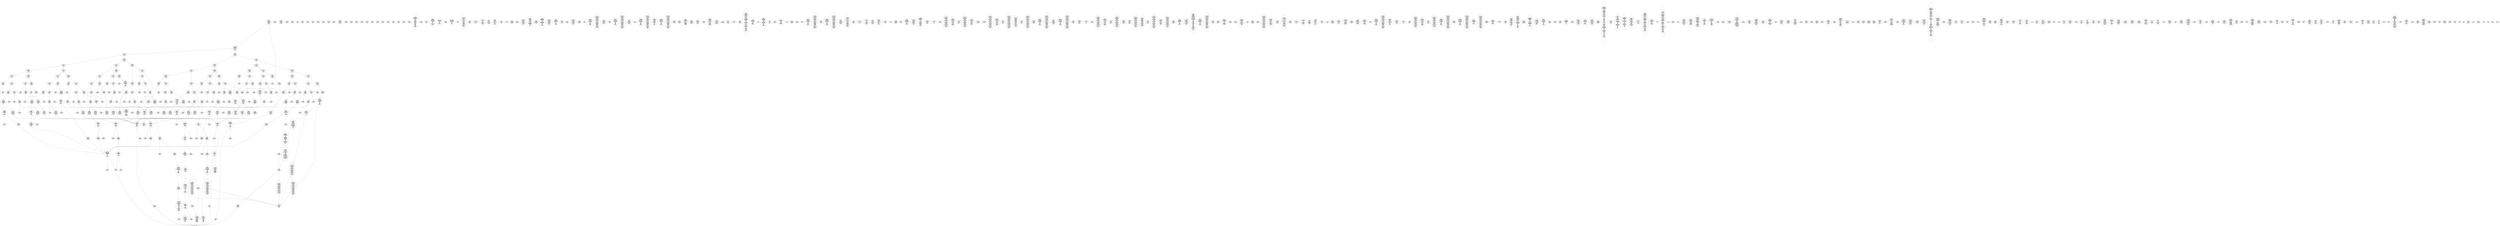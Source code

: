 /* Generated by GvGen v.1.0 (https://www.github.com/stricaud/gvgen) */

digraph G {
compound=true;
   node1 [label="[anywhere]"];
   node2 [label="# 0x0
PUSHX Data
PUSHX Data
MSTORE
PUSHX LogicData
CALLDATASIZE
LT
PUSHX Data
JUMPI
"];
   node3 [label="# 0xd
PUSHX Data
CALLDATALOAD
PUSHX BitData
SHR
PUSHX LogicData
GT
PUSHX Data
JUMPI
"];
   node4 [label="# 0x1e
PUSHX LogicData
GT
PUSHX Data
JUMPI
"];
   node5 [label="# 0x29
PUSHX LogicData
GT
PUSHX Data
JUMPI
"];
   node6 [label="# 0x34
PUSHX LogicData
GT
PUSHX Data
JUMPI
"];
   node7 [label="# 0x3f
PUSHX LogicData
EQ
PUSHX Data
JUMPI
"];
   node8 [label="# 0x4a
PUSHX LogicData
EQ
PUSHX Data
JUMPI
"];
   node9 [label="# 0x55
PUSHX LogicData
EQ
PUSHX Data
JUMPI
"];
   node10 [label="# 0x60
PUSHX Data
REVERT
"];
   node11 [label="# 0x64
JUMPDEST
PUSHX LogicData
EQ
PUSHX Data
JUMPI
"];
   node12 [label="# 0x70
PUSHX LogicData
EQ
PUSHX Data
JUMPI
"];
   node13 [label="# 0x7b
PUSHX LogicData
EQ
PUSHX Data
JUMPI
"];
   node14 [label="# 0x86
PUSHX Data
REVERT
"];
   node15 [label="# 0x8a
JUMPDEST
PUSHX LogicData
GT
PUSHX Data
JUMPI
"];
   node16 [label="# 0x96
PUSHX LogicData
EQ
PUSHX Data
JUMPI
"];
   node17 [label="# 0xa1
PUSHX LogicData
EQ
PUSHX Data
JUMPI
"];
   node18 [label="# 0xac
PUSHX LogicData
EQ
PUSHX Data
JUMPI
"];
   node19 [label="# 0xb7
PUSHX Data
REVERT
"];
   node20 [label="# 0xbb
JUMPDEST
PUSHX LogicData
EQ
PUSHX Data
JUMPI
"];
   node21 [label="# 0xc7
PUSHX LogicData
EQ
PUSHX Data
JUMPI
"];
   node22 [label="# 0xd2
PUSHX Data
REVERT
"];
   node23 [label="# 0xd6
JUMPDEST
PUSHX LogicData
GT
PUSHX Data
JUMPI
"];
   node24 [label="# 0xe2
PUSHX LogicData
GT
PUSHX Data
JUMPI
"];
   node25 [label="# 0xed
PUSHX LogicData
EQ
PUSHX Data
JUMPI
"];
   node26 [label="# 0xf8
PUSHX LogicData
EQ
PUSHX Data
JUMPI
"];
   node27 [label="# 0x103
PUSHX LogicData
EQ
PUSHX Data
JUMPI
"];
   node28 [label="# 0x10e
PUSHX Data
REVERT
"];
   node29 [label="# 0x112
JUMPDEST
PUSHX LogicData
EQ
PUSHX Data
JUMPI
"];
   node30 [label="# 0x11e
PUSHX LogicData
EQ
PUSHX Data
JUMPI
"];
   node31 [label="# 0x129
PUSHX LogicData
EQ
PUSHX Data
JUMPI
"];
   node32 [label="# 0x134
PUSHX Data
REVERT
"];
   node33 [label="# 0x138
JUMPDEST
PUSHX LogicData
GT
PUSHX Data
JUMPI
"];
   node34 [label="# 0x144
PUSHX LogicData
EQ
PUSHX Data
JUMPI
"];
   node35 [label="# 0x14f
PUSHX LogicData
EQ
PUSHX Data
JUMPI
"];
   node36 [label="# 0x15a
PUSHX LogicData
EQ
PUSHX Data
JUMPI
"];
   node37 [label="# 0x165
PUSHX Data
REVERT
"];
   node38 [label="# 0x169
JUMPDEST
PUSHX LogicData
EQ
PUSHX Data
JUMPI
"];
   node39 [label="# 0x175
PUSHX LogicData
EQ
PUSHX Data
JUMPI
"];
   node40 [label="# 0x180
PUSHX Data
REVERT
"];
   node41 [label="# 0x184
JUMPDEST
PUSHX LogicData
GT
PUSHX Data
JUMPI
"];
   node42 [label="# 0x190
PUSHX LogicData
GT
PUSHX Data
JUMPI
"];
   node43 [label="# 0x19b
PUSHX LogicData
GT
PUSHX Data
JUMPI
"];
   node44 [label="# 0x1a6
PUSHX LogicData
EQ
PUSHX Data
JUMPI
"];
   node45 [label="# 0x1b1
PUSHX LogicData
EQ
PUSHX Data
JUMPI
"];
   node46 [label="# 0x1bc
PUSHX LogicData
EQ
PUSHX Data
JUMPI
"];
   node47 [label="# 0x1c7
PUSHX Data
REVERT
"];
   node48 [label="# 0x1cb
JUMPDEST
PUSHX LogicData
EQ
PUSHX Data
JUMPI
"];
   node49 [label="# 0x1d7
PUSHX LogicData
EQ
PUSHX Data
JUMPI
"];
   node50 [label="# 0x1e2
PUSHX LogicData
EQ
PUSHX Data
JUMPI
"];
   node51 [label="# 0x1ed
PUSHX Data
REVERT
"];
   node52 [label="# 0x1f1
JUMPDEST
PUSHX LogicData
GT
PUSHX Data
JUMPI
"];
   node53 [label="# 0x1fd
PUSHX LogicData
EQ
PUSHX Data
JUMPI
"];
   node54 [label="# 0x208
PUSHX LogicData
EQ
PUSHX Data
JUMPI
"];
   node55 [label="# 0x213
PUSHX LogicData
EQ
PUSHX Data
JUMPI
"];
   node56 [label="# 0x21e
PUSHX Data
REVERT
"];
   node57 [label="# 0x222
JUMPDEST
PUSHX LogicData
EQ
PUSHX Data
JUMPI
"];
   node58 [label="# 0x22e
PUSHX LogicData
EQ
PUSHX Data
JUMPI
"];
   node59 [label="# 0x239
PUSHX Data
REVERT
"];
   node60 [label="# 0x23d
JUMPDEST
PUSHX LogicData
GT
PUSHX Data
JUMPI
"];
   node61 [label="# 0x249
PUSHX LogicData
GT
PUSHX Data
JUMPI
"];
   node62 [label="# 0x254
PUSHX LogicData
EQ
PUSHX Data
JUMPI
"];
   node63 [label="# 0x25f
PUSHX LogicData
EQ
PUSHX Data
JUMPI
"];
   node64 [label="# 0x26a
PUSHX LogicData
EQ
PUSHX Data
JUMPI
"];
   node65 [label="# 0x275
PUSHX Data
REVERT
"];
   node66 [label="# 0x279
JUMPDEST
PUSHX LogicData
EQ
PUSHX Data
JUMPI
"];
   node67 [label="# 0x285
PUSHX LogicData
EQ
PUSHX Data
JUMPI
"];
   node68 [label="# 0x290
PUSHX LogicData
EQ
PUSHX Data
JUMPI
"];
   node69 [label="# 0x29b
PUSHX Data
REVERT
"];
   node70 [label="# 0x29f
JUMPDEST
PUSHX LogicData
GT
PUSHX Data
JUMPI
"];
   node71 [label="# 0x2ab
PUSHX LogicData
EQ
PUSHX Data
JUMPI
"];
   node72 [label="# 0x2b6
PUSHX LogicData
EQ
PUSHX Data
JUMPI
"];
   node73 [label="# 0x2c1
PUSHX LogicData
EQ
PUSHX Data
JUMPI
"];
   node74 [label="# 0x2cc
PUSHX Data
REVERT
"];
   node75 [label="# 0x2d0
JUMPDEST
PUSHX LogicData
EQ
PUSHX Data
JUMPI
"];
   node76 [label="# 0x2dc
PUSHX LogicData
EQ
PUSHX Data
JUMPI
"];
   node77 [label="# 0x2e7
JUMPDEST
PUSHX Data
REVERT
"];
   node78 [label="# 0x2ec
JUMPDEST
CALLVALUE
ISZERO
PUSHX Data
JUMPI
"];
   node79 [label="# 0x2f4
PUSHX Data
REVERT
"];
   node80 [label="# 0x2f8
JUMPDEST
PUSHX Data
PUSHX Data
CALLDATASIZE
PUSHX Data
PUSHX Data
JUMP
"];
   node81 [label="# 0x307
JUMPDEST
PUSHX Data
JUMP
"];
   node82 [label="# 0x30c
JUMPDEST
PUSHX MemData
MLOAD
ISZERO
ISZERO
MSTORE
PUSHX ArithData
ADD
"];
   node83 [label="# 0x318
JUMPDEST
PUSHX MemData
MLOAD
SUB
RETURN
"];
   node84 [label="# 0x321
JUMPDEST
CALLVALUE
ISZERO
PUSHX Data
JUMPI
"];
   node85 [label="# 0x329
PUSHX Data
REVERT
"];
   node86 [label="# 0x32d
JUMPDEST
PUSHX Data
PUSHX Data
JUMP
"];
   node87 [label="# 0x336
JUMPDEST
PUSHX MemData
MLOAD
PUSHX Data
PUSHX Data
JUMP
"];
   node88 [label="# 0x343
JUMPDEST
CALLVALUE
ISZERO
PUSHX Data
JUMPI
"];
   node89 [label="# 0x34b
PUSHX Data
REVERT
"];
   node90 [label="# 0x34f
JUMPDEST
PUSHX Data
PUSHX Data
CALLDATASIZE
PUSHX Data
PUSHX Data
JUMP
"];
   node91 [label="# 0x35e
JUMPDEST
PUSHX Data
JUMP
"];
   node92 [label="# 0x363
JUMPDEST
PUSHX MemData
MLOAD
PUSHX ArithData
PUSHX BitData
PUSHX BitData
SHL
SUB
AND
MSTORE
PUSHX ArithData
ADD
PUSHX Data
JUMP
"];
   node93 [label="# 0x37b
JUMPDEST
CALLVALUE
ISZERO
PUSHX Data
JUMPI
"];
   node94 [label="# 0x383
PUSHX Data
REVERT
"];
   node95 [label="# 0x387
JUMPDEST
PUSHX Data
PUSHX Data
CALLDATASIZE
PUSHX Data
PUSHX Data
JUMP
"];
   node96 [label="# 0x396
JUMPDEST
PUSHX Data
JUMP
"];
   node97 [label="# 0x39b
JUMPDEST
STOP
"];
   node98 [label="# 0x39d
JUMPDEST
CALLVALUE
ISZERO
PUSHX Data
JUMPI
"];
   node99 [label="# 0x3a5
PUSHX Data
REVERT
"];
   node100 [label="# 0x3a9
JUMPDEST
PUSHX Data
PUSHX Data
CALLDATASIZE
PUSHX Data
PUSHX Data
JUMP
"];
   node101 [label="# 0x3b8
JUMPDEST
PUSHX Data
JUMP
"];
   node102 [label="# 0x3bd
JUMPDEST
CALLVALUE
ISZERO
PUSHX Data
JUMPI
"];
   node103 [label="# 0x3c5
PUSHX Data
REVERT
"];
   node104 [label="# 0x3c9
JUMPDEST
PUSHX Data
PUSHX StorData
SLOAD
JUMP
"];
   node105 [label="# 0x3d3
JUMPDEST
PUSHX MemData
MLOAD
MSTORE
PUSHX ArithData
ADD
PUSHX Data
JUMP
"];
   node106 [label="# 0x3e1
JUMPDEST
CALLVALUE
ISZERO
PUSHX Data
JUMPI
"];
   node107 [label="# 0x3e9
PUSHX Data
REVERT
"];
   node108 [label="# 0x3ed
JUMPDEST
PUSHX Data
PUSHX Data
CALLDATASIZE
PUSHX Data
PUSHX Data
JUMP
"];
   node109 [label="# 0x3fc
JUMPDEST
PUSHX Data
JUMP
"];
   node110 [label="# 0x401
JUMPDEST
CALLVALUE
ISZERO
PUSHX Data
JUMPI
"];
   node111 [label="# 0x409
PUSHX Data
REVERT
"];
   node112 [label="# 0x40d
JUMPDEST
PUSHX Data
PUSHX Data
CALLDATASIZE
PUSHX Data
PUSHX Data
JUMP
"];
   node113 [label="# 0x41c
JUMPDEST
PUSHX Data
JUMP
"];
   node114 [label="# 0x421
JUMPDEST
CALLVALUE
ISZERO
PUSHX Data
JUMPI
"];
   node115 [label="# 0x429
PUSHX Data
REVERT
"];
   node116 [label="# 0x42d
JUMPDEST
PUSHX StorData
SLOAD
PUSHX StorData
SLOAD
SUB
PUSHX BitData
NOT
ADD
PUSHX Data
JUMP
"];
   node117 [label="# 0x43e
JUMPDEST
CALLVALUE
ISZERO
PUSHX Data
JUMPI
"];
   node118 [label="# 0x446
PUSHX Data
REVERT
"];
   node119 [label="# 0x44a
JUMPDEST
PUSHX Data
PUSHX Data
CALLDATASIZE
PUSHX Data
PUSHX Data
JUMP
"];
   node120 [label="# 0x459
JUMPDEST
PUSHX Data
JUMP
"];
   node121 [label="# 0x45e
JUMPDEST
CALLVALUE
ISZERO
PUSHX Data
JUMPI
"];
   node122 [label="# 0x466
PUSHX Data
REVERT
"];
   node123 [label="# 0x46a
JUMPDEST
PUSHX Data
PUSHX Data
JUMP
"];
   node124 [label="# 0x473
JUMPDEST
CALLVALUE
ISZERO
PUSHX Data
JUMPI
"];
   node125 [label="# 0x47b
PUSHX Data
REVERT
"];
   node126 [label="# 0x47f
JUMPDEST
PUSHX Data
PUSHX StorData
SLOAD
JUMP
"];
   node127 [label="# 0x489
JUMPDEST
CALLVALUE
ISZERO
PUSHX Data
JUMPI
"];
   node128 [label="# 0x491
PUSHX Data
REVERT
"];
   node129 [label="# 0x495
JUMPDEST
PUSHX Data
PUSHX Data
CALLDATASIZE
PUSHX Data
PUSHX Data
JUMP
"];
   node130 [label="# 0x4a4
JUMPDEST
PUSHX Data
JUMP
"];
   node131 [label="# 0x4a9
JUMPDEST
CALLVALUE
ISZERO
PUSHX Data
JUMPI
"];
   node132 [label="# 0x4b1
PUSHX Data
REVERT
"];
   node133 [label="# 0x4b5
JUMPDEST
PUSHX Data
PUSHX Data
JUMP
"];
   node134 [label="# 0x4be
JUMPDEST
CALLVALUE
ISZERO
PUSHX Data
JUMPI
"];
   node135 [label="# 0x4c6
PUSHX Data
REVERT
"];
   node136 [label="# 0x4ca
JUMPDEST
PUSHX Data
PUSHX Data
CALLDATASIZE
PUSHX Data
PUSHX Data
JUMP
"];
   node137 [label="# 0x4d9
JUMPDEST
PUSHX Data
JUMP
"];
   node138 [label="# 0x4de
JUMPDEST
CALLVALUE
ISZERO
PUSHX Data
JUMPI
"];
   node139 [label="# 0x4e6
PUSHX Data
REVERT
"];
   node140 [label="# 0x4ea
JUMPDEST
PUSHX Data
PUSHX Data
CALLDATASIZE
PUSHX Data
PUSHX Data
JUMP
"];
   node141 [label="# 0x4f9
JUMPDEST
PUSHX Data
JUMP
"];
   node142 [label="# 0x4fe
JUMPDEST
PUSHX MemData
MLOAD
PUSHX Data
PUSHX Data
JUMP
"];
   node143 [label="# 0x50b
JUMPDEST
CALLVALUE
ISZERO
PUSHX Data
JUMPI
"];
   node144 [label="# 0x513
PUSHX Data
REVERT
"];
   node145 [label="# 0x517
JUMPDEST
PUSHX Data
PUSHX Data
CALLDATASIZE
PUSHX Data
PUSHX Data
JUMP
"];
   node146 [label="# 0x526
JUMPDEST
PUSHX Data
JUMP
"];
   node147 [label="# 0x52b
JUMPDEST
CALLVALUE
ISZERO
PUSHX Data
JUMPI
"];
   node148 [label="# 0x533
PUSHX Data
REVERT
"];
   node149 [label="# 0x537
JUMPDEST
PUSHX Data
PUSHX Data
CALLDATASIZE
PUSHX Data
PUSHX Data
JUMP
"];
   node150 [label="# 0x546
JUMPDEST
PUSHX Data
JUMP
"];
   node151 [label="# 0x54b
JUMPDEST
CALLVALUE
ISZERO
PUSHX Data
JUMPI
"];
   node152 [label="# 0x553
PUSHX Data
REVERT
"];
   node153 [label="# 0x557
JUMPDEST
PUSHX StorData
SLOAD
PUSHX Data
PUSHX Data
DIV
PUSHX BitData
AND
JUMP
"];
   node154 [label="# 0x56b
JUMPDEST
CALLVALUE
ISZERO
PUSHX Data
JUMPI
"];
   node155 [label="# 0x573
PUSHX Data
REVERT
"];
   node156 [label="# 0x577
JUMPDEST
PUSHX Data
PUSHX Data
JUMP
"];
   node157 [label="# 0x580
JUMPDEST
CALLVALUE
ISZERO
PUSHX Data
JUMPI
"];
   node158 [label="# 0x588
PUSHX Data
REVERT
"];
   node159 [label="# 0x58c
JUMPDEST
PUSHX StorData
SLOAD
PUSHX Data
PUSHX Data
DIV
PUSHX BitData
AND
JUMP
"];
   node160 [label="# 0x59f
JUMPDEST
CALLVALUE
ISZERO
PUSHX Data
JUMPI
"];
   node161 [label="# 0x5a7
PUSHX Data
REVERT
"];
   node162 [label="# 0x5ab
JUMPDEST
PUSHX Data
PUSHX Data
JUMP
"];
   node163 [label="# 0x5b4
JUMPDEST
CALLVALUE
ISZERO
PUSHX Data
JUMPI
"];
   node164 [label="# 0x5bc
PUSHX Data
REVERT
"];
   node165 [label="# 0x5c0
JUMPDEST
PUSHX Data
PUSHX Data
CALLDATASIZE
PUSHX Data
PUSHX Data
JUMP
"];
   node166 [label="# 0x5cf
JUMPDEST
PUSHX Data
JUMP
"];
   node167 [label="# 0x5d4
JUMPDEST
CALLVALUE
ISZERO
PUSHX Data
JUMPI
"];
   node168 [label="# 0x5dc
PUSHX Data
REVERT
"];
   node169 [label="# 0x5e0
JUMPDEST
PUSHX Data
PUSHX Data
CALLDATASIZE
PUSHX Data
PUSHX Data
JUMP
"];
   node170 [label="# 0x5ef
JUMPDEST
PUSHX Data
JUMP
"];
   node171 [label="# 0x5f4
JUMPDEST
CALLVALUE
ISZERO
PUSHX Data
JUMPI
"];
   node172 [label="# 0x5fc
PUSHX Data
REVERT
"];
   node173 [label="# 0x600
JUMPDEST
PUSHX Data
PUSHX Data
JUMP
"];
   node174 [label="# 0x609
JUMPDEST
CALLVALUE
ISZERO
PUSHX Data
JUMPI
"];
   node175 [label="# 0x611
PUSHX Data
REVERT
"];
   node176 [label="# 0x615
JUMPDEST
PUSHX Data
PUSHX Data
CALLDATASIZE
PUSHX Data
PUSHX Data
JUMP
"];
   node177 [label="# 0x624
JUMPDEST
PUSHX Data
JUMP
"];
   node178 [label="# 0x629
JUMPDEST
CALLVALUE
ISZERO
PUSHX Data
JUMPI
"];
   node179 [label="# 0x631
PUSHX Data
REVERT
"];
   node180 [label="# 0x635
JUMPDEST
PUSHX Data
PUSHX Data
CALLDATASIZE
PUSHX Data
PUSHX Data
JUMP
"];
   node181 [label="# 0x644
JUMPDEST
PUSHX Data
JUMP
"];
   node182 [label="# 0x649
JUMPDEST
CALLVALUE
ISZERO
PUSHX Data
JUMPI
"];
   node183 [label="# 0x651
PUSHX Data
REVERT
"];
   node184 [label="# 0x655
JUMPDEST
PUSHX StorData
SLOAD
PUSHX ArithData
PUSHX BitData
PUSHX BitData
SHL
SUB
AND
PUSHX Data
JUMP
"];
   node185 [label="# 0x667
JUMPDEST
CALLVALUE
ISZERO
PUSHX Data
JUMPI
"];
   node186 [label="# 0x66f
PUSHX Data
REVERT
"];
   node187 [label="# 0x673
JUMPDEST
PUSHX Data
PUSHX Data
CALLDATASIZE
PUSHX Data
PUSHX Data
JUMP
"];
   node188 [label="# 0x682
JUMPDEST
PUSHX Data
JUMP
"];
   node189 [label="# 0x687
JUMPDEST
CALLVALUE
ISZERO
PUSHX Data
JUMPI
"];
   node190 [label="# 0x68f
PUSHX Data
REVERT
"];
   node191 [label="# 0x693
JUMPDEST
PUSHX Data
PUSHX StorData
SLOAD
JUMP
"];
   node192 [label="# 0x69d
JUMPDEST
CALLVALUE
ISZERO
PUSHX Data
JUMPI
"];
   node193 [label="# 0x6a5
PUSHX Data
REVERT
"];
   node194 [label="# 0x6a9
JUMPDEST
PUSHX Data
PUSHX Data
JUMP
"];
   node195 [label="# 0x6b2
JUMPDEST
PUSHX Data
PUSHX Data
CALLDATASIZE
PUSHX Data
PUSHX Data
JUMP
"];
   node196 [label="# 0x6c0
JUMPDEST
PUSHX Data
JUMP
"];
   node197 [label="# 0x6c5
JUMPDEST
CALLVALUE
ISZERO
PUSHX Data
JUMPI
"];
   node198 [label="# 0x6cd
PUSHX Data
REVERT
"];
   node199 [label="# 0x6d1
JUMPDEST
PUSHX Data
PUSHX Data
CALLDATASIZE
PUSHX Data
PUSHX Data
JUMP
"];
   node200 [label="# 0x6e0
JUMPDEST
PUSHX Data
JUMP
"];
   node201 [label="# 0x6e5
JUMPDEST
CALLVALUE
ISZERO
PUSHX Data
JUMPI
"];
   node202 [label="# 0x6ed
PUSHX Data
REVERT
"];
   node203 [label="# 0x6f1
JUMPDEST
PUSHX Data
PUSHX Data
JUMP
"];
   node204 [label="# 0x6fa
JUMPDEST
CALLVALUE
ISZERO
PUSHX Data
JUMPI
"];
   node205 [label="# 0x702
PUSHX Data
REVERT
"];
   node206 [label="# 0x706
JUMPDEST
PUSHX StorData
SLOAD
PUSHX Data
PUSHX BitData
AND
JUMP
"];
   node207 [label="# 0x714
JUMPDEST
CALLVALUE
ISZERO
PUSHX Data
JUMPI
"];
   node208 [label="# 0x71c
PUSHX Data
REVERT
"];
   node209 [label="# 0x720
JUMPDEST
PUSHX Data
PUSHX Data
CALLDATASIZE
PUSHX Data
PUSHX Data
JUMP
"];
   node210 [label="# 0x72f
JUMPDEST
PUSHX Data
JUMP
"];
   node211 [label="# 0x734
JUMPDEST
CALLVALUE
ISZERO
PUSHX Data
JUMPI
"];
   node212 [label="# 0x73c
PUSHX Data
REVERT
"];
   node213 [label="# 0x740
JUMPDEST
PUSHX Data
PUSHX Data
CALLDATASIZE
PUSHX Data
PUSHX Data
JUMP
"];
   node214 [label="# 0x74f
JUMPDEST
PUSHX Data
JUMP
"];
   node215 [label="# 0x754
JUMPDEST
CALLVALUE
ISZERO
PUSHX Data
JUMPI
"];
   node216 [label="# 0x75c
PUSHX Data
REVERT
"];
   node217 [label="# 0x760
JUMPDEST
PUSHX Data
PUSHX Data
CALLDATASIZE
PUSHX Data
PUSHX Data
JUMP
"];
   node218 [label="# 0x76f
JUMPDEST
PUSHX Data
JUMP
"];
   node219 [label="# 0x774
JUMPDEST
CALLVALUE
ISZERO
PUSHX Data
JUMPI
"];
   node220 [label="# 0x77c
PUSHX Data
REVERT
"];
   node221 [label="# 0x780
JUMPDEST
PUSHX Data
PUSHX StorData
SLOAD
JUMP
"];
   node222 [label="# 0x78a
JUMPDEST
CALLVALUE
ISZERO
PUSHX Data
JUMPI
"];
   node223 [label="# 0x792
PUSHX Data
REVERT
"];
   node224 [label="# 0x796
JUMPDEST
PUSHX Data
PUSHX StorData
SLOAD
JUMP
"];
   node225 [label="# 0x7a0
JUMPDEST
CALLVALUE
ISZERO
PUSHX Data
JUMPI
"];
   node226 [label="# 0x7a8
PUSHX Data
REVERT
"];
   node227 [label="# 0x7ac
JUMPDEST
PUSHX Data
PUSHX Data
CALLDATASIZE
PUSHX Data
PUSHX Data
JUMP
"];
   node228 [label="# 0x7bb
JUMPDEST
PUSHX Data
JUMP
"];
   node229 [label="# 0x7c0
JUMPDEST
CALLVALUE
ISZERO
PUSHX Data
JUMPI
"];
   node230 [label="# 0x7c8
PUSHX Data
REVERT
"];
   node231 [label="# 0x7cc
JUMPDEST
PUSHX Data
PUSHX Data
CALLDATASIZE
PUSHX Data
PUSHX Data
JUMP
"];
   node232 [label="# 0x7db
JUMPDEST
PUSHX ArithData
PUSHX BitData
PUSHX BitData
SHL
SUB
AND
PUSHX Data
MSTORE
PUSHX Data
PUSHX Data
MSTORE
PUSHX Data
SHA3
AND
MSTORE
MSTORE
SHA3
SLOAD
PUSHX BitData
AND
JUMP
"];
   node233 [label="# 0x809
JUMPDEST
CALLVALUE
ISZERO
PUSHX Data
JUMPI
"];
   node234 [label="# 0x811
PUSHX Data
REVERT
"];
   node235 [label="# 0x815
JUMPDEST
PUSHX Data
PUSHX Data
CALLDATASIZE
PUSHX Data
PUSHX Data
JUMP
"];
   node236 [label="# 0x824
JUMPDEST
PUSHX Data
JUMP
"];
   node237 [label="# 0x829
JUMPDEST
CALLVALUE
ISZERO
PUSHX Data
JUMPI
"];
   node238 [label="# 0x831
PUSHX Data
REVERT
"];
   node239 [label="# 0x835
JUMPDEST
PUSHX Data
PUSHX Data
CALLDATASIZE
PUSHX Data
PUSHX Data
JUMP
"];
   node240 [label="# 0x844
JUMPDEST
PUSHX Data
JUMP
"];
   node241 [label="# 0x849
JUMPDEST
PUSHX Data
PUSHX ArithData
PUSHX BitData
PUSHX BitData
SHL
SUB
NOT
AND
PUSHX LogicData
EQ
PUSHX Data
JUMPI
"];
   node242 [label="# 0x87e
PUSHX ArithData
PUSHX BitData
PUSHX BitData
SHL
SUB
NOT
AND
PUSHX LogicData
EQ
"];
   node243 [label="# 0x8ac
JUMPDEST
PUSHX Data
JUMPI
"];
   node244 [label="# 0x8b2
PUSHX LogicData
PUSHX ArithData
PUSHX BitData
PUSHX BitData
SHL
SUB
NOT
AND
EQ
"];
   node245 [label="# 0x8e0
JUMPDEST
JUMP
"];
   node246 [label="# 0x8e6
JUMPDEST
PUSHX Data
PUSHX StorData
SLOAD
PUSHX Data
PUSHX Data
JUMP
"];
   node247 [label="# 0x8f5
JUMPDEST
PUSHX ArithData
ADD
PUSHX ArithData
DIV
MUL
PUSHX ArithData
ADD
PUSHX MemData
MLOAD
ADD
PUSHX Data
MSTORE
MSTORE
PUSHX ArithData
ADD
SLOAD
PUSHX Data
PUSHX Data
JUMP
"];
   node248 [label="# 0x921
JUMPDEST
ISZERO
PUSHX Data
JUMPI
"];
   node249 [label="# 0x928
PUSHX LogicData
LT
PUSHX Data
JUMPI
"];
   node250 [label="# 0x930
PUSHX ArithData
SLOAD
DIV
MUL
MSTORE
PUSHX ArithData
ADD
PUSHX Data
JUMP
"];
   node251 [label="# 0x943
JUMPDEST
ADD
PUSHX Data
MSTORE
PUSHX Data
PUSHX Data
SHA3
"];
   node252 [label="# 0x951
JUMPDEST
SLOAD
MSTORE
PUSHX ArithData
ADD
PUSHX ArithData
ADD
GT
PUSHX Data
JUMPI
"];
   node253 [label="# 0x965
SUB
PUSHX BitData
AND
ADD
"];
   node254 [label="# 0x96e
JUMPDEST
JUMP
"];
   node255 [label="# 0x978
JUMPDEST
PUSHX Data
PUSHX Data
PUSHX Data
JUMP
"];
   node256 [label="# 0x983
JUMPDEST
PUSHX Data
JUMPI
"];
   node257 [label="# 0x988
PUSHX MemData
MLOAD
PUSHX Data
MSTORE
PUSHX ArithData
ADD
PUSHX MemData
MLOAD
SUB
REVERT
"];
   node258 [label="# 0x9b9
JUMPDEST
PUSHX Data
MSTORE
PUSHX Data
PUSHX Data
MSTORE
PUSHX Data
SHA3
SLOAD
PUSHX ArithData
PUSHX BitData
PUSHX BitData
SHL
SUB
AND
JUMP
"];
   node259 [label="# 0x9d5
JUMPDEST
PUSHX Data
PUSHX Data
PUSHX Data
JUMP
"];
   node260 [label="# 0x9e0
JUMPDEST
PUSHX ArithData
PUSHX BitData
PUSHX BitData
SHL
SUB
AND
PUSHX ArithData
PUSHX BitData
PUSHX BitData
SHL
SUB
AND
SUB
PUSHX Data
JUMPI
"];
   node261 [label="# 0x9fc
PUSHX MemData
MLOAD
PUSHX Data
MSTORE
PUSHX ArithData
ADD
PUSHX MemData
MLOAD
SUB
REVERT
"];
   node262 [label="# 0xa2d
JUMPDEST
CALLER
PUSHX ArithData
PUSHX BitData
PUSHX BitData
SHL
SUB
AND
EQ
PUSHX Data
JUMPI
"];
   node263 [label="# 0xa3e
PUSHX Data
CALLER
PUSHX Data
JUMP
"];
   node264 [label="# 0xa47
JUMPDEST
PUSHX Data
JUMPI
"];
   node265 [label="# 0xa4c
PUSHX MemData
MLOAD
PUSHX Data
MSTORE
PUSHX ArithData
ADD
PUSHX MemData
MLOAD
SUB
REVERT
"];
   node266 [label="# 0xa7d
JUMPDEST
PUSHX Data
PUSHX Data
JUMP
"];
   node267 [label="# 0xa88
JUMPDEST
JUMP
"];
   node268 [label="# 0xa8d
JUMPDEST
PUSHX StorData
SLOAD
PUSHX ArithData
PUSHX BitData
PUSHX BitData
SHL
SUB
AND
CALLER
EQ
PUSHX Data
JUMPI
"];
   node269 [label="# 0xaa0
PUSHX MemData
MLOAD
PUSHX BitData
PUSHX BitData
SHL
MSTORE
PUSHX Data
PUSHX ArithData
ADD
MSTORE
PUSHX ArithData
ADD
MSTORE
PUSHX MemData
MLOAD
PUSHX Data
PUSHX Data
CODECOPY
MLOAD
MSTORE
PUSHX ArithData
ADD
MSTORE
PUSHX ArithData
ADD
"];
   node270 [label="# 0xad1
JUMPDEST
PUSHX MemData
MLOAD
SUB
REVERT
"];
   node271 [label="# 0xada
JUMPDEST
PUSHX StorData
PUSHX Data
SLOAD
PUSHX Data
PUSHX Data
JUMP
"];
   node272 [label="# 0xaec
JUMPDEST
SSTORE
JUMP
"];
   node273 [label="# 0xaf4
JUMPDEST
PUSHX StorData
SLOAD
PUSHX ArithData
PUSHX BitData
PUSHX BitData
SHL
SUB
AND
CALLER
EQ
PUSHX Data
JUMPI
"];
   node274 [label="# 0xb07
PUSHX MemData
MLOAD
PUSHX BitData
PUSHX BitData
SHL
MSTORE
PUSHX Data
PUSHX ArithData
ADD
MSTORE
PUSHX ArithData
ADD
MSTORE
PUSHX MemData
MLOAD
PUSHX Data
PUSHX Data
CODECOPY
MLOAD
MSTORE
PUSHX ArithData
ADD
MSTORE
PUSHX ArithData
ADD
PUSHX Data
JUMP
"];
   node275 [label="# 0xb3c
JUMPDEST
MLOAD
PUSHX Data
PUSHX Data
PUSHX ArithData
ADD
PUSHX Data
JUMP
"];
   node276 [label="# 0xb4f
JUMPDEST
JUMP
"];
   node277 [label="# 0xb53
JUMPDEST
PUSHX StorData
SLOAD
PUSHX ArithData
PUSHX BitData
PUSHX BitData
SHL
SUB
AND
CALLER
EQ
PUSHX Data
JUMPI
"];
   node278 [label="# 0xb66
PUSHX MemData
MLOAD
PUSHX BitData
PUSHX BitData
SHL
MSTORE
PUSHX Data
PUSHX ArithData
ADD
MSTORE
PUSHX ArithData
ADD
MSTORE
PUSHX MemData
MLOAD
PUSHX Data
PUSHX Data
CODECOPY
MLOAD
MSTORE
PUSHX ArithData
ADD
MSTORE
PUSHX ArithData
ADD
PUSHX Data
JUMP
"];
   node279 [label="# 0xb9b
JUMPDEST
PUSHX StorData
SLOAD
ISZERO
ISZERO
PUSHX ArithData
MUL
PUSHX BitData
NOT
AND
OR
SSTORE
JUMP
"];
   node280 [label="# 0xbb5
JUMPDEST
PUSHX StorData
SLOAD
PUSHX ArithData
PUSHX BitData
PUSHX BitData
SHL
SUB
AND
CALLER
EQ
PUSHX Data
JUMPI
"];
   node281 [label="# 0xbc8
PUSHX MemData
MLOAD
PUSHX BitData
PUSHX BitData
SHL
MSTORE
PUSHX Data
PUSHX ArithData
ADD
MSTORE
PUSHX ArithData
ADD
MSTORE
PUSHX MemData
MLOAD
PUSHX Data
PUSHX Data
CODECOPY
MLOAD
MSTORE
PUSHX ArithData
ADD
MSTORE
PUSHX ArithData
ADD
PUSHX Data
JUMP
"];
   node282 [label="# 0xbfd
JUMPDEST
PUSHX Data
SSTORE
JUMP
"];
   node283 [label="# 0xc02
JUMPDEST
PUSHX StorData
SLOAD
PUSHX ArithData
PUSHX BitData
PUSHX BitData
SHL
SUB
AND
CALLER
EQ
PUSHX Data
JUMPI
"];
   node284 [label="# 0xc15
PUSHX MemData
MLOAD
PUSHX BitData
PUSHX BitData
SHL
MSTORE
PUSHX Data
PUSHX ArithData
ADD
MSTORE
PUSHX ArithData
ADD
MSTORE
PUSHX MemData
MLOAD
PUSHX Data
PUSHX Data
CODECOPY
MLOAD
MSTORE
PUSHX ArithData
ADD
MSTORE
PUSHX ArithData
ADD
PUSHX Data
JUMP
"];
   node285 [label="# 0xc4a
JUMPDEST
PUSHX StorData
SLOAD
PUSHX BitData
NOT
AND
PUSHX BitData
AND
ISZERO
OR
SSTORE
JUMP
"];
   node286 [label="# 0xc5e
JUMPDEST
PUSHX Data
PUSHX Data
JUMP
"];
   node287 [label="# 0xc69
JUMPDEST
PUSHX StorData
SLOAD
PUSHX ArithData
PUSHX BitData
PUSHX BitData
SHL
SUB
AND
CALLER
EQ
PUSHX Data
JUMPI
"];
   node288 [label="# 0xc7c
PUSHX MemData
MLOAD
PUSHX BitData
PUSHX BitData
SHL
MSTORE
PUSHX Data
PUSHX ArithData
ADD
MSTORE
PUSHX ArithData
ADD
MSTORE
PUSHX MemData
MLOAD
PUSHX Data
PUSHX Data
CODECOPY
MLOAD
MSTORE
PUSHX ArithData
ADD
MSTORE
PUSHX ArithData
ADD
PUSHX Data
JUMP
"];
   node289 [label="# 0xcb1
JUMPDEST
PUSHX ArithData
PUSHX StorData
SLOAD
SUB
PUSHX Data
JUMPI
"];
   node290 [label="# 0xcbc
PUSHX MemData
MLOAD
PUSHX BitData
PUSHX BitData
SHL
MSTORE
PUSHX Data
PUSHX ArithData
ADD
MSTORE
PUSHX Data
PUSHX ArithData
ADD
MSTORE
PUSHX Data
PUSHX ArithData
ADD
MSTORE
PUSHX ArithData
ADD
PUSHX Data
JUMP
"];
   node291 [label="# 0xd03
JUMPDEST
PUSHX Data
PUSHX Data
SSTORE
PUSHX Data
PUSHX Data
PUSHX StorData
SLOAD
PUSHX ArithData
PUSHX BitData
PUSHX BitData
SHL
SUB
AND
JUMP
"];
   node292 [label="# 0xd1c
JUMPDEST
PUSHX ArithData
PUSHX BitData
PUSHX BitData
SHL
SUB
AND
SELFBALANCE
PUSHX MemData
MLOAD
PUSHX Data
PUSHX MemData
MLOAD
SUB
GAS
CALL
RETURNDATASIZE
PUSHX LogicData
EQ
PUSHX Data
JUMPI
"];
   node293 [label="# 0xd45
PUSHX MemData
MLOAD
PUSHX BitData
NOT
PUSHX ArithData
RETURNDATASIZE
ADD
AND
ADD
PUSHX Data
MSTORE
RETURNDATASIZE
MSTORE
RETURNDATASIZE
PUSHX Data
PUSHX ArithData
ADD
RETURNDATACOPY
PUSHX Data
JUMP
"];
   node294 [label="# 0xd66
JUMPDEST
PUSHX Data
"];
   node295 [label="# 0xd6b
JUMPDEST
PUSHX Data
JUMPI
"];
   node296 [label="# 0xd75
PUSHX MemData
MLOAD
PUSHX BitData
PUSHX BitData
SHL
MSTORE
PUSHX Data
PUSHX ArithData
ADD
MSTORE
PUSHX Data
PUSHX ArithData
ADD
MSTORE
PUSHX Data
PUSHX ArithData
ADD
MSTORE
PUSHX ArithData
ADD
PUSHX Data
JUMP
"];
   node297 [label="# 0xdbc
JUMPDEST
PUSHX Data
PUSHX Data
SSTORE
JUMP
"];
   node298 [label="# 0xdc4
JUMPDEST
PUSHX Data
PUSHX MemData
MLOAD
PUSHX ArithData
ADD
PUSHX Data
MSTORE
PUSHX Data
MSTORE
PUSHX Data
JUMP
"];
   node299 [label="# 0xddf
JUMPDEST
PUSHX Data
PUSHX Data
PUSHX Data
PUSHX Data
JUMP
"];
   node300 [label="# 0xdec
JUMPDEST
PUSHX Data
PUSHX LogicData
GT
ISZERO
PUSHX Data
JUMPI
"];
   node301 [label="# 0xe02
PUSHX Data
PUSHX Data
JUMP
"];
   node302 [label="# 0xe09
JUMPDEST
PUSHX MemData
MLOAD
MSTORE
PUSHX ArithData
MUL
PUSHX ArithData
ADD
ADD
PUSHX Data
MSTORE
ISZERO
PUSHX Data
JUMPI
"];
   node303 [label="# 0xe23
PUSHX ArithData
ADD
PUSHX ArithData
MUL
CALLDATASIZE
CALLDATACOPY
ADD
"];
   node304 [label="# 0xe32
JUMPDEST
PUSHX Data
PUSHX Data
"];
   node305 [label="# 0xe3b
JUMPDEST
LT
ISZERO
PUSHX Data
JUMPI
"];
   node306 [label="# 0xe45
PUSHX StorData
SLOAD
LT
"];
   node307 [label="# 0xe4b
JUMPDEST
ISZERO
PUSHX Data
JUMPI
"];
   node308 [label="# 0xe51
PUSHX Data
MSTORE
PUSHX Data
PUSHX ArithData
MSTORE
PUSHX Data
SHA3
MLOAD
PUSHX ArithData
ADD
MSTORE
SLOAD
PUSHX ArithData
PUSHX BitData
PUSHX BitData
SHL
SUB
AND
MSTORE
PUSHX BitData
PUSHX BitData
SHL
DIV
PUSHX BitData
AND
ADD
MSTORE
PUSHX BitData
PUSHX BitData
SHL
DIV
PUSHX BitData
AND
ISZERO
ISZERO
ADD
MSTORE
PUSHX Data
JUMPI
"];
   node309 [label="# 0xea9
MLOAD
PUSHX ArithData
PUSHX BitData
PUSHX BitData
SHL
SUB
AND
ISZERO
PUSHX Data
JUMPI
"];
   node310 [label="# 0xeb9
MLOAD
"];
   node311 [label="# 0xebd
JUMPDEST
PUSHX ArithData
PUSHX BitData
PUSHX BitData
SHL
SUB
AND
PUSHX ArithData
PUSHX BitData
PUSHX BitData
SHL
SUB
AND
SUB
PUSHX Data
JUMPI
"];
   node312 [label="# 0xed7
MLOAD
LT
PUSHX Data
JUMPI
"];
   node313 [label="# 0xee2
PUSHX Data
PUSHX Data
JUMP
"];
   node314 [label="# 0xee9
JUMPDEST
PUSHX ArithData
MUL
ADD
ADD
MSTORE
PUSHX Data
PUSHX Data
JUMP
"];
   node315 [label="# 0xefe
JUMPDEST
"];
   node316 [label="# 0xf02
JUMPDEST
PUSHX Data
PUSHX Data
JUMP
"];
   node317 [label="# 0xf0c
JUMPDEST
PUSHX Data
JUMP
"];
   node318 [label="# 0xf15
JUMPDEST
JUMP
"];
   node319 [label="# 0xf20
JUMPDEST
PUSHX StorData
SLOAD
PUSHX ArithData
PUSHX BitData
PUSHX BitData
SHL
SUB
AND
CALLER
EQ
PUSHX Data
JUMPI
"];
   node320 [label="# 0xf33
PUSHX MemData
MLOAD
PUSHX BitData
PUSHX BitData
SHL
MSTORE
PUSHX Data
PUSHX ArithData
ADD
MSTORE
PUSHX ArithData
ADD
MSTORE
PUSHX MemData
MLOAD
PUSHX Data
PUSHX Data
CODECOPY
MLOAD
MSTORE
PUSHX ArithData
ADD
MSTORE
PUSHX ArithData
ADD
PUSHX Data
JUMP
"];
   node321 [label="# 0xf68
JUMPDEST
PUSHX Data
SSTORE
JUMP
"];
   node322 [label="# 0xf6d
JUMPDEST
PUSHX StorData
SLOAD
PUSHX ArithData
PUSHX BitData
PUSHX BitData
SHL
SUB
AND
CALLER
EQ
PUSHX Data
JUMPI
"];
   node323 [label="# 0xf80
PUSHX MemData
MLOAD
PUSHX BitData
PUSHX BitData
SHL
MSTORE
PUSHX Data
PUSHX ArithData
ADD
MSTORE
PUSHX ArithData
ADD
MSTORE
PUSHX MemData
MLOAD
PUSHX Data
PUSHX Data
CODECOPY
MLOAD
MSTORE
PUSHX ArithData
ADD
MSTORE
PUSHX ArithData
ADD
PUSHX Data
JUMP
"];
   node324 [label="# 0xfb5
JUMPDEST
MLOAD
PUSHX Data
PUSHX Data
PUSHX ArithData
ADD
PUSHX Data
JUMP
"];
   node325 [label="# 0xfc8
JUMPDEST
PUSHX StorData
SLOAD
PUSHX Data
PUSHX Data
JUMP
"];
   node326 [label="# 0xfd5
JUMPDEST
PUSHX ArithData
ADD
PUSHX ArithData
DIV
MUL
PUSHX ArithData
ADD
PUSHX MemData
MLOAD
ADD
PUSHX Data
MSTORE
MSTORE
PUSHX ArithData
ADD
SLOAD
PUSHX Data
PUSHX Data
JUMP
"];
   node327 [label="# 0x1001
JUMPDEST
ISZERO
PUSHX Data
JUMPI
"];
   node328 [label="# 0x1008
PUSHX LogicData
LT
PUSHX Data
JUMPI
"];
   node329 [label="# 0x1010
PUSHX ArithData
SLOAD
DIV
MUL
MSTORE
PUSHX ArithData
ADD
PUSHX Data
JUMP
"];
   node330 [label="# 0x1023
JUMPDEST
ADD
PUSHX Data
MSTORE
PUSHX Data
PUSHX Data
SHA3
"];
   node331 [label="# 0x1031
JUMPDEST
SLOAD
MSTORE
PUSHX ArithData
ADD
PUSHX ArithData
ADD
GT
PUSHX Data
JUMPI
"];
   node332 [label="# 0x1045
SUB
PUSHX BitData
AND
ADD
"];
   node333 [label="# 0x104e
JUMPDEST
JUMP
"];
   node334 [label="# 0x1056
JUMPDEST
PUSHX StorData
SLOAD
PUSHX Data
PUSHX Data
JUMP
"];
   node335 [label="# 0x1063
JUMPDEST
PUSHX Data
PUSHX Data
PUSHX Data
JUMP
"];
   node336 [label="# 0x106e
JUMPDEST
MLOAD
JUMP
"];
   node337 [label="# 0x1075
JUMPDEST
PUSHX Data
PUSHX ArithData
PUSHX BitData
PUSHX BitData
SHL
SUB
AND
PUSHX Data
JUMPI
"];
   node338 [label="# 0x1086
PUSHX MemData
MLOAD
PUSHX Data
MSTORE
PUSHX ArithData
ADD
PUSHX MemData
MLOAD
SUB
REVERT
"];
   node339 [label="# 0x10b7
JUMPDEST
PUSHX ArithData
PUSHX BitData
PUSHX BitData
SHL
SUB
AND
PUSHX Data
MSTORE
PUSHX Data
PUSHX Data
MSTORE
PUSHX Data
SHA3
SLOAD
PUSHX BitData
AND
JUMP
"];
   node340 [label="# 0x10dd
JUMPDEST
PUSHX StorData
SLOAD
PUSHX ArithData
PUSHX BitData
PUSHX BitData
SHL
SUB
AND
CALLER
EQ
PUSHX Data
JUMPI
"];
   node341 [label="# 0x10f0
PUSHX MemData
MLOAD
PUSHX BitData
PUSHX BitData
SHL
MSTORE
PUSHX Data
PUSHX ArithData
ADD
MSTORE
PUSHX ArithData
ADD
MSTORE
PUSHX MemData
MLOAD
PUSHX Data
PUSHX Data
CODECOPY
MLOAD
MSTORE
PUSHX ArithData
ADD
MSTORE
PUSHX ArithData
ADD
PUSHX Data
JUMP
"];
   node342 [label="# 0x1125
JUMPDEST
PUSHX Data
PUSHX Data
PUSHX Data
JUMP
"];
   node343 [label="# 0x112f
JUMPDEST
JUMP
"];
   node344 [label="# 0x1131
JUMPDEST
PUSHX LogicData
GT
ISZERO
PUSHX Data
JUMPI
"];
   node345 [label="# 0x113d
PUSHX StorData
SLOAD
GT
ISZERO
"];
   node346 [label="# 0x1144
JUMPDEST
PUSHX Data
JUMPI
"];
   node347 [label="# 0x1149
PUSHX MemData
MLOAD
PUSHX BitData
PUSHX BitData
SHL
MSTORE
PUSHX Data
PUSHX ArithData
ADD
MSTORE
PUSHX Data
PUSHX ArithData
ADD
MSTORE
PUSHX Data
PUSHX ArithData
ADD
MSTORE
PUSHX ArithData
ADD
PUSHX Data
JUMP
"];
   node348 [label="# 0x1190
JUMPDEST
PUSHX StorData
SLOAD
PUSHX StorData
SLOAD
PUSHX StorData
SLOAD
SUB
PUSHX BitData
NOT
ADD
PUSHX Data
PUSHX Data
JUMP
"];
   node349 [label="# 0x11ab
JUMPDEST
GT
ISZERO
PUSHX Data
JUMPI
"];
   node350 [label="# 0x11b2
PUSHX MemData
MLOAD
PUSHX BitData
PUSHX BitData
SHL
MSTORE
PUSHX Data
PUSHX ArithData
ADD
MSTORE
PUSHX Data
PUSHX ArithData
ADD
MSTORE
PUSHX Data
PUSHX ArithData
ADD
MSTORE
PUSHX ArithData
ADD
PUSHX Data
JUMP
"];
   node351 [label="# 0x11f9
JUMPDEST
PUSHX StorData
SLOAD
PUSHX Data
DIV
PUSHX BitData
AND
ISZERO
ISZERO
PUSHX Data
JUMPI
"];
   node352 [label="# 0x120c
PUSHX StorData
SLOAD
PUSHX BitData
AND
"];
   node353 [label="# 0x1213
JUMPDEST
PUSHX Data
JUMPI
"];
   node354 [label="# 0x1218
PUSHX MemData
MLOAD
PUSHX BitData
PUSHX BitData
SHL
MSTORE
PUSHX Data
PUSHX ArithData
ADD
MSTORE
PUSHX Data
PUSHX ArithData
ADD
MSTORE
PUSHX Data
PUSHX ArithData
ADD
MSTORE
PUSHX Data
PUSHX ArithData
ADD
MSTORE
PUSHX ArithData
ADD
PUSHX Data
JUMP
"];
   node355 [label="# 0x1285
JUMPDEST
PUSHX StorData
SLOAD
PUSHX StorData
SLOAD
PUSHX StorData
SLOAD
SUB
PUSHX BitData
NOT
ADD
PUSHX Data
PUSHX Data
JUMP
"];
   node356 [label="# 0x12a0
JUMPDEST
GT
ISZERO
PUSHX Data
JUMPI
"];
   node357 [label="# 0x12a7
PUSHX MemData
MLOAD
PUSHX BitData
PUSHX BitData
SHL
MSTORE
PUSHX Data
PUSHX ArithData
ADD
MSTORE
PUSHX Data
PUSHX ArithData
ADD
MSTORE
PUSHX Data
PUSHX ArithData
ADD
MSTORE
PUSHX Data
PUSHX ArithData
ADD
MSTORE
PUSHX ArithData
ADD
PUSHX Data
JUMP
"];
   node358 [label="# 0x1314
JUMPDEST
PUSHX StorData
SLOAD
CALLER
PUSHX Data
MSTORE
PUSHX Data
PUSHX Data
MSTORE
PUSHX Data
SHA3
SLOAD
PUSHX Data
DIV
PUSHX BitData
AND
PUSHX Data
PUSHX Data
JUMP
"];
   node359 [label="# 0x1349
JUMPDEST
GT
ISZERO
PUSHX Data
JUMPI
"];
   node360 [label="# 0x1350
PUSHX MemData
MLOAD
PUSHX BitData
PUSHX BitData
SHL
MSTORE
PUSHX Data
PUSHX ArithData
ADD
MSTORE
PUSHX Data
PUSHX ArithData
ADD
MSTORE
PUSHX Data
PUSHX ArithData
ADD
MSTORE
PUSHX Data
PUSHX ArithData
ADD
MSTORE
PUSHX ArithData
ADD
PUSHX Data
JUMP
"];
   node361 [label="# 0x13bd
JUMPDEST
PUSHX Data
CALLER
PUSHX Data
JUMP
"];
   node362 [label="# 0x13c7
JUMPDEST
PUSHX StorData
SLOAD
PUSHX ArithData
PUSHX BitData
PUSHX BitData
SHL
SUB
AND
CALLER
EQ
PUSHX Data
JUMPI
"];
   node363 [label="# 0x13da
PUSHX MemData
MLOAD
PUSHX BitData
PUSHX BitData
SHL
MSTORE
PUSHX Data
PUSHX ArithData
ADD
MSTORE
PUSHX ArithData
ADD
MSTORE
PUSHX MemData
MLOAD
PUSHX Data
PUSHX Data
CODECOPY
MLOAD
MSTORE
PUSHX ArithData
ADD
MSTORE
PUSHX ArithData
ADD
PUSHX Data
JUMP
"];
   node364 [label="# 0x140f
JUMPDEST
MLOAD
PUSHX Data
PUSHX Data
PUSHX ArithData
ADD
PUSHX Data
JUMP
"];
   node365 [label="# 0x1422
JUMPDEST
PUSHX StorData
SLOAD
PUSHX ArithData
PUSHX BitData
PUSHX BitData
SHL
SUB
AND
CALLER
EQ
PUSHX Data
JUMPI
"];
   node366 [label="# 0x1435
PUSHX MemData
MLOAD
PUSHX BitData
PUSHX BitData
SHL
MSTORE
PUSHX Data
PUSHX ArithData
ADD
MSTORE
PUSHX ArithData
ADD
MSTORE
PUSHX MemData
MLOAD
PUSHX Data
PUSHX Data
CODECOPY
MLOAD
MSTORE
PUSHX ArithData
ADD
MSTORE
PUSHX ArithData
ADD
PUSHX Data
JUMP
"];
   node367 [label="# 0x146a
JUMPDEST
PUSHX Data
SSTORE
JUMP
"];
   node368 [label="# 0x146f
JUMPDEST
PUSHX Data
PUSHX StorData
SLOAD
PUSHX Data
PUSHX Data
JUMP
"];
   node369 [label="# 0x147e
JUMPDEST
PUSHX LogicData
GT
ISZERO
PUSHX Data
JUMPI
"];
   node370 [label="# 0x148a
PUSHX StorData
SLOAD
GT
ISZERO
"];
   node371 [label="# 0x1491
JUMPDEST
PUSHX Data
JUMPI
"];
   node372 [label="# 0x1496
PUSHX MemData
MLOAD
PUSHX BitData
PUSHX BitData
SHL
MSTORE
PUSHX Data
PUSHX ArithData
ADD
MSTORE
PUSHX Data
PUSHX ArithData
ADD
MSTORE
PUSHX Data
PUSHX ArithData
ADD
MSTORE
PUSHX ArithData
ADD
PUSHX Data
JUMP
"];
   node373 [label="# 0x14dd
JUMPDEST
PUSHX StorData
SLOAD
PUSHX StorData
SLOAD
PUSHX StorData
SLOAD
SUB
PUSHX BitData
NOT
ADD
PUSHX Data
PUSHX Data
JUMP
"];
   node374 [label="# 0x14f8
JUMPDEST
GT
ISZERO
PUSHX Data
JUMPI
"];
   node375 [label="# 0x14ff
PUSHX MemData
MLOAD
PUSHX BitData
PUSHX BitData
SHL
MSTORE
PUSHX Data
PUSHX ArithData
ADD
MSTORE
PUSHX Data
PUSHX ArithData
ADD
MSTORE
PUSHX Data
PUSHX ArithData
ADD
MSTORE
PUSHX ArithData
ADD
PUSHX Data
JUMP
"];
   node376 [label="# 0x1546
JUMPDEST
PUSHX StorData
SLOAD
PUSHX Data
PUSHX Data
JUMP
"];
   node377 [label="# 0x1555
JUMPDEST
CALLVALUE
LT
ISZERO
PUSHX Data
JUMPI
"];
   node378 [label="# 0x155d
PUSHX MemData
MLOAD
PUSHX BitData
PUSHX BitData
SHL
MSTORE
PUSHX Data
PUSHX ArithData
ADD
MSTORE
PUSHX Data
PUSHX ArithData
ADD
MSTORE
PUSHX Data
PUSHX ArithData
ADD
MSTORE
PUSHX ArithData
ADD
PUSHX Data
JUMP
"];
   node379 [label="# 0x15a4
JUMPDEST
CALLER
PUSHX Data
MSTORE
PUSHX Data
PUSHX Data
MSTORE
PUSHX Data
SHA3
SLOAD
PUSHX Data
PUSHX Data
DIV
PUSHX BitData
AND
PUSHX Data
PUSHX Data
JUMP
"];
   node380 [label="# 0x15d9
JUMPDEST
GT
ISZERO
PUSHX Data
JUMPI
"];
   node381 [label="# 0x15e0
PUSHX MemData
MLOAD
PUSHX BitData
PUSHX BitData
SHL
MSTORE
PUSHX Data
PUSHX ArithData
ADD
MSTORE
PUSHX Data
PUSHX ArithData
ADD
MSTORE
PUSHX Data
PUSHX ArithData
ADD
MSTORE
PUSHX Data
PUSHX ArithData
ADD
MSTORE
PUSHX ArithData
ADD
PUSHX Data
JUMP
"];
   node382 [label="# 0x164d
JUMPDEST
PUSHX StorData
SLOAD
PUSHX Data
DIV
PUSHX BitData
AND
ISZERO
PUSHX Data
JUMPI
"];
   node383 [label="# 0x165e
PUSHX MemData
MLOAD
PUSHX BitData
PUSHX BitData
SHL
MSTORE
PUSHX Data
PUSHX ArithData
ADD
MSTORE
PUSHX Data
PUSHX ArithData
ADD
MSTORE
PUSHX Data
PUSHX ArithData
ADD
MSTORE
PUSHX ArithData
ADD
PUSHX Data
JUMP
"];
   node384 [label="# 0x16a5
JUMPDEST
PUSHX Data
CALLER
PUSHX Data
JUMP
"];
   node385 [label="# 0x16af
JUMPDEST
CALLER
PUSHX ArithData
PUSHX BitData
PUSHX BitData
SHL
SUB
AND
SUB
PUSHX Data
JUMPI
"];
   node386 [label="# 0x16c0
PUSHX MemData
MLOAD
PUSHX Data
MSTORE
PUSHX ArithData
ADD
PUSHX MemData
MLOAD
SUB
REVERT
"];
   node387 [label="# 0x16f1
JUMPDEST
CALLER
PUSHX Data
MSTORE
PUSHX Data
PUSHX ArithData
MSTORE
PUSHX MemData
SHA3
PUSHX ArithData
PUSHX BitData
PUSHX BitData
SHL
SUB
AND
MSTORE
MSTORE
SHA3
SLOAD
PUSHX BitData
NOT
AND
ISZERO
ISZERO
OR
SSTORE
MLOAD
MSTORE
PUSHX Data
ADD
PUSHX MemData
MLOAD
SUB
LOGX
JUMP
"];
   node388 [label="# 0x175d
JUMPDEST
PUSHX StorData
SLOAD
PUSHX Data
PUSHX Data
JUMP
"];
   node389 [label="# 0x176a
JUMPDEST
PUSHX StorData
SLOAD
PUSHX ArithData
PUSHX BitData
PUSHX BitData
SHL
SUB
AND
CALLER
EQ
PUSHX Data
JUMPI
"];
   node390 [label="# 0x177d
PUSHX MemData
MLOAD
PUSHX BitData
PUSHX BitData
SHL
MSTORE
PUSHX Data
PUSHX ArithData
ADD
MSTORE
PUSHX ArithData
ADD
MSTORE
PUSHX MemData
MLOAD
PUSHX Data
PUSHX Data
CODECOPY
MLOAD
MSTORE
PUSHX ArithData
ADD
MSTORE
PUSHX ArithData
ADD
PUSHX Data
JUMP
"];
   node391 [label="# 0x17b2
JUMPDEST
PUSHX Data
SSTORE
JUMP
"];
   node392 [label="# 0x17b7
JUMPDEST
PUSHX Data
PUSHX Data
JUMP
"];
   node393 [label="# 0x17c2
JUMPDEST
PUSHX ArithData
PUSHX BitData
PUSHX BitData
SHL
SUB
AND
EXTCODESIZE
ISZERO
PUSHX Data
JUMPI
"];
   node394 [label="# 0x17d3
PUSHX Data
PUSHX Data
JUMP
"];
   node395 [label="# 0x17de
JUMPDEST
PUSHX Data
JUMPI
"];
   node396 [label="# 0x17e3
PUSHX MemData
MLOAD
PUSHX BitData
PUSHX BitData
SHL
MSTORE
PUSHX ArithData
ADD
PUSHX MemData
MLOAD
SUB
REVERT
"];
   node397 [label="# 0x17fb
JUMPDEST
JUMP
"];
   node398 [label="# 0x1801
JUMPDEST
PUSHX Data
PUSHX Data
PUSHX Data
JUMP
"];
   node399 [label="# 0x180c
JUMPDEST
PUSHX Data
JUMPI
"];
   node400 [label="# 0x1811
PUSHX MemData
MLOAD
PUSHX BitData
PUSHX BitData
SHL
MSTORE
PUSHX Data
PUSHX ArithData
ADD
MSTORE
PUSHX Data
PUSHX ArithData
ADD
MSTORE
PUSHX Data
PUSHX ArithData
ADD
MSTORE
PUSHX Data
PUSHX ArithData
ADD
MSTORE
PUSHX ArithData
ADD
PUSHX Data
JUMP
"];
   node401 [label="# 0x187e
JUMPDEST
PUSHX StorData
SLOAD
PUSHX Data
DIV
PUSHX BitData
AND
ISZERO
ISZERO
PUSHX ArithData
SUB
PUSHX Data
JUMPI
"];
   node402 [label="# 0x1894
PUSHX StorData
SLOAD
PUSHX Data
PUSHX Data
JUMP
"];
   node403 [label="# 0x18a0
JUMPDEST
PUSHX ArithData
ADD
PUSHX ArithData
DIV
MUL
PUSHX ArithData
ADD
PUSHX MemData
MLOAD
ADD
PUSHX Data
MSTORE
MSTORE
PUSHX ArithData
ADD
SLOAD
PUSHX Data
PUSHX Data
JUMP
"];
   node404 [label="# 0x18cc
JUMPDEST
ISZERO
PUSHX Data
JUMPI
"];
   node405 [label="# 0x18d3
PUSHX LogicData
LT
PUSHX Data
JUMPI
"];
   node406 [label="# 0x18db
PUSHX ArithData
SLOAD
DIV
MUL
MSTORE
PUSHX ArithData
ADD
PUSHX Data
JUMP
"];
   node407 [label="# 0x18ee
JUMPDEST
ADD
PUSHX Data
MSTORE
PUSHX Data
PUSHX Data
SHA3
"];
   node408 [label="# 0x18fc
JUMPDEST
SLOAD
MSTORE
PUSHX ArithData
ADD
PUSHX ArithData
ADD
GT
PUSHX Data
JUMPI
"];
   node409 [label="# 0x1910
SUB
PUSHX BitData
AND
ADD
"];
   node410 [label="# 0x1919
JUMPDEST
JUMP
"];
   node411 [label="# 0x1925
JUMPDEST
PUSHX Data
PUSHX Data
PUSHX Data
JUMP
"];
   node412 [label="# 0x192f
JUMPDEST
PUSHX LogicData
MLOAD
GT
PUSHX Data
JUMPI
"];
   node413 [label="# 0x193b
PUSHX MemData
MLOAD
PUSHX ArithData
ADD
PUSHX Data
MSTORE
PUSHX Data
MSTORE
PUSHX Data
JUMP
"];
   node414 [label="# 0x194f
JUMPDEST
PUSHX Data
PUSHX Data
JUMP
"];
   node415 [label="# 0x1959
JUMPDEST
PUSHX Data
PUSHX MemData
MLOAD
PUSHX ArithData
ADD
PUSHX Data
PUSHX Data
JUMP
"];
   node416 [label="# 0x196d
JUMPDEST
PUSHX MemData
MLOAD
PUSHX ArithData
SUB
SUB
MSTORE
PUSHX Data
MSTORE
"];
   node417 [label="# 0x197d
JUMPDEST
JUMP
"];
   node418 [label="# 0x1984
JUMPDEST
PUSHX StorData
SLOAD
PUSHX ArithData
PUSHX BitData
PUSHX BitData
SHL
SUB
AND
CALLER
EQ
PUSHX Data
JUMPI
"];
   node419 [label="# 0x1997
PUSHX MemData
MLOAD
PUSHX BitData
PUSHX BitData
SHL
MSTORE
PUSHX Data
PUSHX ArithData
ADD
MSTORE
PUSHX ArithData
ADD
MSTORE
PUSHX MemData
MLOAD
PUSHX Data
PUSHX Data
CODECOPY
MLOAD
MSTORE
PUSHX ArithData
ADD
MSTORE
PUSHX ArithData
ADD
PUSHX Data
JUMP
"];
   node420 [label="# 0x19cc
JUMPDEST
PUSHX StorData
SLOAD
ISZERO
ISZERO
PUSHX ArithData
MUL
PUSHX BitData
NOT
AND
OR
SSTORE
JUMP
"];
   node421 [label="# 0x19e8
JUMPDEST
PUSHX LogicData
GT
ISZERO
PUSHX Data
JUMPI
"];
   node422 [label="# 0x19f4
PUSHX StorData
SLOAD
GT
ISZERO
"];
   node423 [label="# 0x19fb
JUMPDEST
PUSHX Data
JUMPI
"];
   node424 [label="# 0x1a00
PUSHX MemData
MLOAD
PUSHX BitData
PUSHX BitData
SHL
MSTORE
PUSHX Data
PUSHX ArithData
ADD
MSTORE
PUSHX Data
PUSHX ArithData
ADD
MSTORE
PUSHX Data
PUSHX ArithData
ADD
MSTORE
PUSHX ArithData
ADD
PUSHX Data
JUMP
"];
   node425 [label="# 0x1a47
JUMPDEST
PUSHX StorData
SLOAD
PUSHX StorData
SLOAD
PUSHX StorData
SLOAD
SUB
PUSHX BitData
NOT
ADD
PUSHX Data
PUSHX Data
JUMP
"];
   node426 [label="# 0x1a62
JUMPDEST
GT
ISZERO
PUSHX Data
JUMPI
"];
   node427 [label="# 0x1a69
PUSHX MemData
MLOAD
PUSHX BitData
PUSHX BitData
SHL
MSTORE
PUSHX Data
PUSHX ArithData
ADD
MSTORE
PUSHX Data
PUSHX ArithData
ADD
MSTORE
PUSHX Data
PUSHX ArithData
ADD
MSTORE
PUSHX ArithData
ADD
PUSHX Data
JUMP
"];
   node428 [label="# 0x1ab0
JUMPDEST
PUSHX StorData
SLOAD
PUSHX ArithData
PUSHX BitData
PUSHX BitData
SHL
SUB
AND
CALLER
EQ
PUSHX Data
JUMPI
"];
   node429 [label="# 0x1ac3
PUSHX MemData
MLOAD
PUSHX BitData
PUSHX BitData
SHL
MSTORE
PUSHX Data
PUSHX ArithData
ADD
MSTORE
PUSHX ArithData
ADD
MSTORE
PUSHX MemData
MLOAD
PUSHX Data
PUSHX Data
CODECOPY
MLOAD
MSTORE
PUSHX ArithData
ADD
MSTORE
PUSHX ArithData
ADD
PUSHX Data
JUMP
"];
   node430 [label="# 0x1af8
JUMPDEST
PUSHX Data
PUSHX Data
JUMP
"];
   node431 [label="# 0x1b02
JUMPDEST
PUSHX StorData
SLOAD
PUSHX ArithData
PUSHX BitData
PUSHX BitData
SHL
SUB
AND
CALLER
EQ
PUSHX Data
JUMPI
"];
   node432 [label="# 0x1b15
PUSHX MemData
MLOAD
PUSHX BitData
PUSHX BitData
SHL
MSTORE
PUSHX Data
PUSHX ArithData
ADD
MSTORE
PUSHX ArithData
ADD
MSTORE
PUSHX MemData
MLOAD
PUSHX Data
PUSHX Data
CODECOPY
MLOAD
MSTORE
PUSHX ArithData
ADD
MSTORE
PUSHX ArithData
ADD
PUSHX Data
JUMP
"];
   node433 [label="# 0x1b4a
JUMPDEST
PUSHX ArithData
PUSHX BitData
PUSHX BitData
SHL
SUB
AND
PUSHX Data
JUMPI
"];
   node434 [label="# 0x1b59
PUSHX MemData
MLOAD
PUSHX BitData
PUSHX BitData
SHL
MSTORE
PUSHX Data
PUSHX ArithData
ADD
MSTORE
PUSHX Data
PUSHX ArithData
ADD
MSTORE
PUSHX Data
PUSHX ArithData
ADD
MSTORE
PUSHX Data
PUSHX ArithData
ADD
MSTORE
PUSHX ArithData
ADD
PUSHX Data
JUMP
"];
   node435 [label="# 0x1bc6
JUMPDEST
PUSHX Data
PUSHX Data
JUMP
"];
   node436 [label="# 0x1bcf
JUMPDEST
JUMP
"];
   node437 [label="# 0x1bd2
JUMPDEST
PUSHX Data
PUSHX LogicData
GT
ISZERO
ISZERO
PUSHX Data
JUMPI
"];
   node438 [label="# 0x1be0
PUSHX StorData
SLOAD
LT
"];
   node439 [label="# 0x1be6
JUMPDEST
ISZERO
PUSHX Data
JUMPI
"];
   node440 [label="# 0x1bed
PUSHX Data
MSTORE
PUSHX Data
PUSHX Data
MSTORE
PUSHX Data
SHA3
SLOAD
PUSHX BitData
PUSHX BitData
SHL
DIV
PUSHX BitData
AND
ISZERO
JUMP
"];
   node441 [label="# 0x1c0b
JUMPDEST
PUSHX Data
MSTORE
PUSHX Data
PUSHX Data
MSTORE
PUSHX MemData
SHA3
SLOAD
PUSHX BitData
NOT
AND
PUSHX ArithData
PUSHX BitData
PUSHX BitData
SHL
SUB
AND
OR
SSTORE
MLOAD
AND
PUSHX Data
LOGX
JUMP
"];
   node442 [label="# 0x1c74
JUMPDEST
PUSHX Data
PUSHX Data
PUSHX Data
JUMP
"];
   node443 [label="# 0x1c7f
JUMPDEST
PUSHX ArithData
PUSHX BitData
PUSHX BitData
SHL
SUB
AND
PUSHX ArithData
ADD
MLOAD
PUSHX ArithData
PUSHX BitData
PUSHX BitData
SHL
SUB
AND
EQ
PUSHX Data
JUMPI
"];
   node444 [label="# 0x1c9f
PUSHX MemData
MLOAD
PUSHX Data
MSTORE
PUSHX ArithData
ADD
PUSHX MemData
MLOAD
SUB
REVERT
"];
   node445 [label="# 0x1cd0
JUMPDEST
PUSHX Data
CALLER
PUSHX ArithData
PUSHX BitData
PUSHX BitData
SHL
SUB
AND
EQ
PUSHX Data
JUMPI
"];
   node446 [label="# 0x1ce4
PUSHX Data
CALLER
PUSHX Data
JUMP
"];
   node447 [label="# 0x1cee
JUMPDEST
PUSHX Data
JUMPI
"];
   node448 [label="# 0x1cf4
CALLER
PUSHX Data
PUSHX Data
JUMP
"];
   node449 [label="# 0x1cfe
JUMPDEST
PUSHX ArithData
PUSHX BitData
PUSHX BitData
SHL
SUB
AND
EQ
"];
   node450 [label="# 0x1d09
JUMPDEST
PUSHX Data
JUMPI
"];
   node451 [label="# 0x1d11
PUSHX MemData
MLOAD
PUSHX Data
MSTORE
PUSHX ArithData
ADD
PUSHX MemData
MLOAD
SUB
REVERT
"];
   node452 [label="# 0x1d42
JUMPDEST
PUSHX ArithData
PUSHX BitData
PUSHX BitData
SHL
SUB
AND
PUSHX Data
JUMPI
"];
   node453 [label="# 0x1d51
PUSHX MemData
MLOAD
PUSHX Data
MSTORE
PUSHX ArithData
ADD
PUSHX MemData
MLOAD
SUB
REVERT
"];
   node454 [label="# 0x1d82
JUMPDEST
PUSHX Data
PUSHX Data
PUSHX Data
JUMP
"];
   node455 [label="# 0x1d8e
JUMPDEST
PUSHX ArithData
PUSHX BitData
PUSHX BitData
SHL
SUB
AND
PUSHX Data
MSTORE
PUSHX Data
PUSHX Data
MSTORE
PUSHX Data
SHA3
SLOAD
PUSHX BitData
NOT
AND
PUSHX BitData
AND
PUSHX BitData
NOT
ADD
AND
OR
SSTORE
AND
MSTORE
SHA3
SLOAD
AND
AND
PUSHX ArithData
ADD
AND
OR
SSTORE
MSTORE
PUSHX Data
MSTORE
SHA3
SLOAD
PUSHX ArithData
PUSHX BitData
PUSHX BitData
SHL
SUB
NOT
AND
OR
PUSHX BitData
PUSHX BitData
SHL
TIMESTAMP
AND
MUL
OR
SSTORE
ADD
MSTORE
SHA3
SLOAD
AND
PUSHX Data
JUMPI
"];
   node456 [label="# 0x1e2a
PUSHX StorData
SLOAD
EQ
PUSHX Data
JUMPI
"];
   node457 [label="# 0x1e33
SLOAD
PUSHX ArithData
ADD
MLOAD
PUSHX BitData
AND
PUSHX BitData
PUSHX BitData
SHL
MUL
PUSHX ArithData
PUSHX BitData
PUSHX BitData
SHL
SUB
NOT
AND
PUSHX ArithData
PUSHX BitData
PUSHX BitData
SHL
SUB
AND
OR
OR
SSTORE
"];
   node458 [label="# 0x1e64
JUMPDEST
PUSHX ArithData
PUSHX BitData
PUSHX BitData
SHL
SUB
AND
PUSHX ArithData
PUSHX BitData
PUSHX BitData
SHL
SUB
AND
PUSHX Data
PUSHX MemData
MLOAD
PUSHX MemData
MLOAD
SUB
LOGX
JUMP
"];
   node459 [label="# 0x1eaf
JUMPDEST
PUSHX Data
MLOAD
PUSHX ArithData
ADD
MSTORE
PUSHX Data
MSTORE
PUSHX ArithData
ADD
MSTORE
ADD
MSTORE
PUSHX LogicData
GT
PUSHX Data
JUMPI
"];
   node460 [label="# 0x1ed6
PUSHX StorData
SLOAD
LT
ISZERO
PUSHX Data
JUMPI
"];
   node461 [label="# 0x1ee0
PUSHX Data
MSTORE
PUSHX Data
PUSHX ArithData
MSTORE
PUSHX Data
SHA3
MLOAD
PUSHX ArithData
ADD
MSTORE
SLOAD
PUSHX ArithData
PUSHX BitData
PUSHX BitData
SHL
SUB
AND
MSTORE
PUSHX BitData
PUSHX BitData
SHL
DIV
PUSHX BitData
AND
ADD
MSTORE
PUSHX BitData
PUSHX BitData
SHL
DIV
PUSHX BitData
AND
ISZERO
ISZERO
ADD
MSTORE
PUSHX Data
JUMPI
"];
   node462 [label="# 0x1f38
MLOAD
PUSHX ArithData
PUSHX BitData
PUSHX BitData
SHL
SUB
AND
ISZERO
PUSHX Data
JUMPI
"];
   node463 [label="# 0x1f48
JUMP
"];
   node464 [label="# 0x1f4e
JUMPDEST
PUSHX BitData
NOT
ADD
PUSHX Data
MSTORE
PUSHX Data
PUSHX ArithData
MSTORE
PUSHX Data
SHA3
MLOAD
PUSHX ArithData
ADD
MSTORE
SLOAD
PUSHX ArithData
PUSHX BitData
PUSHX BitData
SHL
SUB
AND
MSTORE
PUSHX BitData
PUSHX BitData
SHL
DIV
PUSHX BitData
AND
ADD
MSTORE
PUSHX BitData
PUSHX BitData
SHL
DIV
PUSHX BitData
AND
ISZERO
ISZERO
ADD
MSTORE
ISZERO
PUSHX Data
JUMPI
"];
   node465 [label="# 0x1fad
JUMP
"];
   node466 [label="# 0x1fb3
JUMPDEST
PUSHX Data
JUMP
"];
   node467 [label="# 0x1fb8
JUMPDEST
"];
   node468 [label="# 0x1fba
JUMPDEST
PUSHX MemData
MLOAD
PUSHX Data
MSTORE
PUSHX ArithData
ADD
PUSHX MemData
MLOAD
SUB
REVERT
"];
   node469 [label="# 0x1fec
JUMPDEST
PUSHX StorData
SLOAD
PUSHX ArithData
PUSHX BitData
PUSHX BitData
SHL
SUB
AND
PUSHX BitData
NOT
AND
OR
SSTORE
PUSHX MemData
MLOAD
AND
PUSHX Data
PUSHX Data
LOGX
JUMP
"];
   node470 [label="# 0x204b
JUMPDEST
PUSHX Data
PUSHX MemData
MLOAD
PUSHX ArithData
ADD
PUSHX Data
MSTORE
PUSHX Data
MSTORE
PUSHX Data
JUMP
"];
   node471 [label="# 0x2065
JUMPDEST
PUSHX MemData
MLOAD
PUSHX BitData
PUSHX BitData
SHL
MSTORE
PUSHX Data
PUSHX ArithData
PUSHX BitData
PUSHX BitData
SHL
SUB
AND
PUSHX Data
PUSHX Data
CALLER
PUSHX ArithData
ADD
PUSHX Data
JUMP
"];
   node472 [label="# 0x209a
JUMPDEST
PUSHX Data
PUSHX MemData
MLOAD
SUB
PUSHX Data
GAS
CALL
ISZERO
PUSHX Data
JUMPI
"];
   node473 [label="# 0x20b3
PUSHX MemData
MLOAD
PUSHX ArithData
RETURNDATASIZE
ADD
PUSHX BitData
NOT
AND
ADD
MSTORE
PUSHX Data
ADD
PUSHX Data
JUMP
"];
   node474 [label="# 0x20d2
JUMPDEST
PUSHX Data
"];
   node475 [label="# 0x20d5
JUMPDEST
PUSHX Data
JUMPI
"];
   node476 [label="# 0x20da
RETURNDATASIZE
ISZERO
PUSHX Data
JUMPI
"];
   node477 [label="# 0x20e2
PUSHX MemData
MLOAD
PUSHX BitData
NOT
PUSHX ArithData
RETURNDATASIZE
ADD
AND
ADD
PUSHX Data
MSTORE
RETURNDATASIZE
MSTORE
RETURNDATASIZE
PUSHX Data
PUSHX ArithData
ADD
RETURNDATACOPY
PUSHX Data
JUMP
"];
   node478 [label="# 0x2103
JUMPDEST
PUSHX Data
"];
   node479 [label="# 0x2108
JUMPDEST
MLOAD
PUSHX ArithData
SUB
PUSHX Data
JUMPI
"];
   node480 [label="# 0x2113
PUSHX MemData
MLOAD
PUSHX BitData
PUSHX BitData
SHL
MSTORE
PUSHX ArithData
ADD
PUSHX MemData
MLOAD
SUB
REVERT
"];
   node481 [label="# 0x212b
JUMPDEST
MLOAD
PUSHX ArithData
ADD
REVERT
"];
   node482 [label="# 0x2133
JUMPDEST
PUSHX ArithData
PUSHX BitData
PUSHX BitData
SHL
SUB
NOT
AND
PUSHX BitData
PUSHX BitData
SHL
EQ
"];
   node483 [label="# 0x2149
JUMPDEST
JUMP
"];
   node484 [label="# 0x2151
JUMPDEST
PUSHX Data
PUSHX StorData
SLOAD
PUSHX Data
PUSHX Data
JUMP
"];
   node485 [label="# 0x2160
JUMPDEST
PUSHX Data
PUSHX ArithData
SUB
PUSHX Data
JUMPI
"];
   node486 [label="# 0x216b
PUSHX Data
MLOAD
ADD
MSTORE
PUSHX Data
MSTORE
PUSHX Data
PUSHX ArithData
ADD
MSTORE
JUMP
"];
   node487 [label="# 0x21a3
JUMPDEST
PUSHX Data
"];
   node488 [label="# 0x21a7
JUMPDEST
ISZERO
PUSHX Data
JUMPI
"];
   node489 [label="# 0x21ae
PUSHX Data
PUSHX Data
JUMP
"];
   node490 [label="# 0x21b7
JUMPDEST
PUSHX Data
PUSHX Data
PUSHX Data
JUMP
"];
   node491 [label="# 0x21c6
JUMPDEST
PUSHX Data
JUMP
"];
   node492 [label="# 0x21cd
JUMPDEST
PUSHX Data
PUSHX LogicData
GT
ISZERO
PUSHX Data
JUMPI
"];
   node493 [label="# 0x21e1
PUSHX Data
PUSHX Data
JUMP
"];
   node494 [label="# 0x21e8
JUMPDEST
PUSHX MemData
MLOAD
MSTORE
PUSHX ArithData
ADD
PUSHX BitData
NOT
AND
PUSHX ArithData
ADD
ADD
PUSHX Data
MSTORE
ISZERO
PUSHX Data
JUMPI
"];
   node495 [label="# 0x2206
PUSHX ArithData
ADD
CALLDATASIZE
CALLDATACOPY
ADD
"];
   node496 [label="# 0x2212
JUMPDEST
"];
   node497 [label="# 0x2216
JUMPDEST
ISZERO
PUSHX Data
JUMPI
"];
   node498 [label="# 0x221d
PUSHX Data
PUSHX Data
PUSHX Data
JUMP
"];
   node499 [label="# 0x2227
JUMPDEST
PUSHX Data
PUSHX Data
PUSHX Data
JUMP
"];
   node500 [label="# 0x2234
JUMPDEST
PUSHX Data
PUSHX Data
PUSHX Data
JUMP
"];
   node501 [label="# 0x223f
JUMPDEST
PUSHX BitData
SHL
MLOAD
LT
PUSHX Data
JUMPI
"];
   node502 [label="# 0x224d
PUSHX Data
PUSHX Data
JUMP
"];
   node503 [label="# 0x2254
JUMPDEST
PUSHX ArithData
ADD
ADD
PUSHX BitData
NOT
AND
PUSHX BitData
BYTE
MSTORE8
PUSHX Data
PUSHX Data
PUSHX Data
JUMP
"];
   node504 [label="# 0x228e
JUMPDEST
PUSHX Data
JUMP
"];
   node505 [label="# 0x2295
JUMPDEST
PUSHX StorData
SLOAD
PUSHX ArithData
PUSHX BitData
PUSHX BitData
SHL
SUB
AND
PUSHX Data
JUMPI
"];
   node506 [label="# 0x22a7
PUSHX MemData
MLOAD
PUSHX Data
MSTORE
PUSHX ArithData
ADD
PUSHX MemData
MLOAD
SUB
REVERT
"];
   node507 [label="# 0x22d8
JUMPDEST
PUSHX ArithData
SUB
PUSHX Data
JUMPI
"];
   node508 [label="# 0x22e1
PUSHX MemData
MLOAD
PUSHX Data
MSTORE
PUSHX ArithData
ADD
PUSHX MemData
MLOAD
SUB
REVERT
"];
   node509 [label="# 0x2312
JUMPDEST
PUSHX ArithData
PUSHX BitData
PUSHX BitData
SHL
SUB
AND
PUSHX Data
MSTORE
PUSHX Data
PUSHX Data
MSTORE
PUSHX Data
SHA3
SLOAD
PUSHX BitData
AND
PUSHX BitData
AND
ADD
AND
OR
PUSHX ArithData
PUSHX BitData
NOT
AND
OR
DIV
AND
ADD
AND
MUL
OR
SSTORE
MSTORE
PUSHX Data
MSTORE
SHA3
SLOAD
PUSHX ArithData
PUSHX BitData
PUSHX BitData
SHL
SUB
NOT
AND
OR
PUSHX BitData
PUSHX BitData
SHL
TIMESTAMP
AND
MUL
OR
SSTORE
ADD
EXTCODESIZE
ISZERO
PUSHX Data
JUMPI
"];
   node510 [label="# 0x23c8
JUMPDEST
PUSHX MemData
MLOAD
PUSHX ArithData
PUSHX BitData
PUSHX BitData
SHL
SUB
AND
PUSHX Data
PUSHX Data
LOGX
PUSHX Data
PUSHX Data
PUSHX ArithData
ADD
PUSHX Data
JUMP
"];
   node511 [label="# 0x2413
JUMPDEST
PUSHX Data
JUMPI
"];
   node512 [label="# 0x2418
PUSHX MemData
MLOAD
PUSHX BitData
PUSHX BitData
SHL
MSTORE
PUSHX ArithData
ADD
PUSHX MemData
MLOAD
SUB
REVERT
"];
   node513 [label="# 0x2430
JUMPDEST
LT
PUSHX Data
JUMPI
"];
   node514 [label="# 0x2438
PUSHX StorData
SLOAD
EQ
PUSHX Data
JUMPI
"];
   node515 [label="# 0x2441
PUSHX Data
REVERT
"];
   node516 [label="# 0x2445
JUMPDEST
PUSHX Data
JUMP
"];
   node517 [label="# 0x244a
JUMPDEST
"];
   node518 [label="# 0x244b
JUMPDEST
PUSHX MemData
MLOAD
PUSHX ArithData
ADD
PUSHX ArithData
PUSHX BitData
PUSHX BitData
SHL
SUB
AND
PUSHX Data
PUSHX Data
LOGX
LT
PUSHX Data
JUMPI
"];
   node519 [label="# 0x248f
JUMPDEST
PUSHX Data
SSTORE
PUSHX Data
JUMP
"];
   node520 [label="# 0x249f
JUMPDEST
SLOAD
PUSHX Data
PUSHX Data
JUMP
"];
   node521 [label="# 0x24ab
JUMPDEST
PUSHX Data
MSTORE
PUSHX Data
PUSHX Data
SHA3
PUSHX ArithData
ADD
PUSHX Data
DIV
ADD
PUSHX Data
JUMPI
"];
   node522 [label="# 0x24c5
PUSHX Data
SSTORE
PUSHX Data
JUMP
"];
   node523 [label="# 0x24cd
JUMPDEST
PUSHX LogicData
LT
PUSHX Data
JUMPI
"];
   node524 [label="# 0x24d6
MLOAD
PUSHX BitData
NOT
AND
ADD
OR
SSTORE
PUSHX Data
JUMP
"];
   node525 [label="# 0x24e6
JUMPDEST
ADD
PUSHX ArithData
ADD
SSTORE
ISZERO
PUSHX Data
JUMPI
"];
   node526 [label="# 0x24f5
ADD
"];
   node527 [label="# 0x24f8
JUMPDEST
GT
ISZERO
PUSHX Data
JUMPI
"];
   node528 [label="# 0x2501
MLOAD
SSTORE
PUSHX ArithData
ADD
PUSHX ArithData
ADD
PUSHX Data
JUMP
"];
   node529 [label="# 0x2513
JUMPDEST
PUSHX Data
PUSHX Data
JUMP
"];
   node530 [label="# 0x251f
JUMPDEST
JUMP
"];
   node531 [label="# 0x2523
JUMPDEST
"];
   node532 [label="# 0x2524
JUMPDEST
GT
ISZERO
PUSHX Data
JUMPI
"];
   node533 [label="# 0x252d
PUSHX Data
SSTORE
PUSHX ArithData
ADD
PUSHX Data
JUMP
"];
   node534 [label="# 0x2538
JUMPDEST
PUSHX ArithData
PUSHX BitData
PUSHX BitData
SHL
SUB
NOT
AND
EQ
PUSHX Data
JUMPI
"];
   node535 [label="# 0x254a
PUSHX Data
REVERT
"];
   node536 [label="# 0x254e
JUMPDEST
PUSHX Data
PUSHX LogicData
SUB
SLT
ISZERO
PUSHX Data
JUMPI
"];
   node537 [label="# 0x255c
PUSHX Data
REVERT
"];
   node538 [label="# 0x2560
JUMPDEST
CALLDATALOAD
PUSHX Data
PUSHX Data
JUMP
"];
   node539 [label="# 0x256b
JUMPDEST
PUSHX Data
"];
   node540 [label="# 0x256e
JUMPDEST
LT
ISZERO
PUSHX Data
JUMPI
"];
   node541 [label="# 0x2577
ADD
MLOAD
ADD
MSTORE
PUSHX ArithData
ADD
PUSHX Data
JUMP
"];
   node542 [label="# 0x2586
JUMPDEST
GT
ISZERO
PUSHX Data
JUMPI
"];
   node543 [label="# 0x258f
PUSHX Data
ADD
MSTORE
JUMP
"];
   node544 [label="# 0x2597
JUMPDEST
PUSHX Data
MLOAD
MSTORE
PUSHX Data
PUSHX ArithData
ADD
PUSHX ArithData
ADD
PUSHX Data
JUMP
"];
   node545 [label="# 0x25af
JUMPDEST
PUSHX ArithData
ADD
PUSHX BitData
NOT
AND
ADD
PUSHX ArithData
ADD
JUMP
"];
   node546 [label="# 0x25c3
JUMPDEST
PUSHX Data
MSTORE
PUSHX Data
PUSHX Data
PUSHX ArithData
ADD
PUSHX Data
JUMP
"];
   node547 [label="# 0x25d6
JUMPDEST
PUSHX Data
PUSHX LogicData
SUB
SLT
ISZERO
PUSHX Data
JUMPI
"];
   node548 [label="# 0x25e4
PUSHX Data
REVERT
"];
   node549 [label="# 0x25e8
JUMPDEST
CALLDATALOAD
JUMP
"];
   node550 [label="# 0x25ef
JUMPDEST
CALLDATALOAD
PUSHX ArithData
PUSHX BitData
PUSHX BitData
SHL
SUB
AND
EQ
PUSHX Data
JUMPI
"];
   node551 [label="# 0x2602
PUSHX Data
REVERT
"];
   node552 [label="# 0x2606
JUMPDEST
JUMP
"];
   node553 [label="# 0x260b
JUMPDEST
PUSHX Data
PUSHX LogicData
SUB
SLT
ISZERO
PUSHX Data
JUMPI
"];
   node554 [label="# 0x261a
PUSHX Data
REVERT
"];
   node555 [label="# 0x261e
JUMPDEST
PUSHX Data
PUSHX Data
JUMP
"];
   node556 [label="# 0x2627
JUMPDEST
PUSHX ArithData
ADD
CALLDATALOAD
JUMP
"];
   node557 [label="# 0x2635
JUMPDEST
PUSHX BitData
PUSHX BitData
SHL
PUSHX Data
MSTORE
PUSHX Data
PUSHX Data
MSTORE
PUSHX Data
PUSHX Data
REVERT
"];
   node558 [label="# 0x264b
JUMPDEST
PUSHX Data
PUSHX LogicData
GT
ISZERO
PUSHX Data
JUMPI
"];
   node559 [label="# 0x265f
PUSHX Data
PUSHX Data
JUMP
"];
   node560 [label="# 0x2666
JUMPDEST
PUSHX MemData
MLOAD
PUSHX ArithData
ADD
PUSHX BitData
NOT
AND
PUSHX ArithData
ADD
AND
ADD
GT
LT
OR
ISZERO
PUSHX Data
JUMPI
"];
   node561 [label="# 0x2687
PUSHX Data
PUSHX Data
JUMP
"];
   node562 [label="# 0x268e
JUMPDEST
PUSHX Data
MSTORE
MSTORE
ADD
GT
ISZERO
PUSHX Data
JUMPI
"];
   node563 [label="# 0x26a3
PUSHX Data
REVERT
"];
   node564 [label="# 0x26a7
JUMPDEST
PUSHX ArithData
ADD
CALLDATACOPY
PUSHX Data
PUSHX ArithData
ADD
ADD
MSTORE
JUMP
"];
   node565 [label="# 0x26c1
JUMPDEST
PUSHX Data
PUSHX LogicData
SUB
SLT
ISZERO
PUSHX Data
JUMPI
"];
   node566 [label="# 0x26cf
PUSHX Data
REVERT
"];
   node567 [label="# 0x26d3
JUMPDEST
CALLDATALOAD
PUSHX LogicData
GT
ISZERO
PUSHX Data
JUMPI
"];
   node568 [label="# 0x26e6
PUSHX Data
REVERT
"];
   node569 [label="# 0x26ea
JUMPDEST
ADD
PUSHX ArithData
ADD
SGT
PUSHX Data
JUMPI
"];
   node570 [label="# 0x26f7
PUSHX Data
REVERT
"];
   node571 [label="# 0x26fb
JUMPDEST
PUSHX Data
CALLDATALOAD
PUSHX ArithData
ADD
PUSHX Data
JUMP
"];
   node572 [label="# 0x270a
JUMPDEST
CALLDATALOAD
ISZERO
ISZERO
EQ
PUSHX Data
JUMPI
"];
   node573 [label="# 0x2716
PUSHX Data
REVERT
"];
   node574 [label="# 0x271a
JUMPDEST
PUSHX Data
PUSHX LogicData
SUB
SLT
ISZERO
PUSHX Data
JUMPI
"];
   node575 [label="# 0x2728
PUSHX Data
REVERT
"];
   node576 [label="# 0x272c
JUMPDEST
PUSHX Data
PUSHX Data
JUMP
"];
   node577 [label="# 0x2735
JUMPDEST
PUSHX Data
PUSHX Data
PUSHX LogicData
SUB
SLT
ISZERO
PUSHX Data
JUMPI
"];
   node578 [label="# 0x2746
PUSHX Data
REVERT
"];
   node579 [label="# 0x274a
JUMPDEST
PUSHX Data
PUSHX Data
JUMP
"];
   node580 [label="# 0x2753
JUMPDEST
PUSHX Data
PUSHX ArithData
ADD
PUSHX Data
JUMP
"];
   node581 [label="# 0x2761
JUMPDEST
PUSHX ArithData
ADD
CALLDATALOAD
JUMP
"];
   node582 [label="# 0x2771
JUMPDEST
PUSHX Data
PUSHX LogicData
SUB
SLT
ISZERO
PUSHX Data
JUMPI
"];
   node583 [label="# 0x277f
PUSHX Data
REVERT
"];
   node584 [label="# 0x2783
JUMPDEST
PUSHX Data
PUSHX Data
JUMP
"];
   node585 [label="# 0x278c
JUMPDEST
PUSHX ArithData
MSTORE
MLOAD
ADD
MSTORE
PUSHX Data
ADD
PUSHX ArithData
ADD
"];
   node586 [label="# 0x27a8
JUMPDEST
LT
ISZERO
PUSHX Data
JUMPI
"];
   node587 [label="# 0x27b1
MLOAD
MSTORE
ADD
ADD
PUSHX ArithData
ADD
PUSHX Data
JUMP
"];
   node588 [label="# 0x27c4
JUMPDEST
JUMP
"];
   node589 [label="# 0x27d0
JUMPDEST
PUSHX Data
PUSHX LogicData
SUB
SLT
ISZERO
PUSHX Data
JUMPI
"];
   node590 [label="# 0x27df
PUSHX Data
REVERT
"];
   node591 [label="# 0x27e3
JUMPDEST
PUSHX Data
PUSHX Data
JUMP
"];
   node592 [label="# 0x27ec
JUMPDEST
PUSHX Data
PUSHX ArithData
ADD
PUSHX Data
JUMP
"];
   node593 [label="# 0x27fa
JUMPDEST
JUMP
"];
   node594 [label="# 0x2803
JUMPDEST
PUSHX Data
PUSHX Data
PUSHX LogicData
SUB
SLT
ISZERO
PUSHX Data
JUMPI
"];
   node595 [label="# 0x2815
PUSHX Data
REVERT
"];
   node596 [label="# 0x2819
JUMPDEST
PUSHX Data
PUSHX Data
JUMP
"];
   node597 [label="# 0x2822
JUMPDEST
PUSHX Data
PUSHX ArithData
ADD
PUSHX Data
JUMP
"];
   node598 [label="# 0x2830
JUMPDEST
PUSHX ArithData
ADD
CALLDATALOAD
PUSHX ArithData
ADD
CALLDATALOAD
PUSHX LogicData
GT
ISZERO
PUSHX Data
JUMPI
"];
   node599 [label="# 0x284f
PUSHX Data
REVERT
"];
   node600 [label="# 0x2853
JUMPDEST
ADD
PUSHX ArithData
ADD
SGT
PUSHX Data
JUMPI
"];
   node601 [label="# 0x2860
PUSHX Data
REVERT
"];
   node602 [label="# 0x2864
JUMPDEST
PUSHX Data
CALLDATALOAD
PUSHX ArithData
ADD
PUSHX Data
JUMP
"];
   node603 [label="# 0x2873
JUMPDEST
JUMP
"];
   node604 [label="# 0x287f
JUMPDEST
PUSHX Data
PUSHX LogicData
SUB
SLT
ISZERO
PUSHX Data
JUMPI
"];
   node605 [label="# 0x288e
PUSHX Data
REVERT
"];
   node606 [label="# 0x2892
JUMPDEST
PUSHX Data
PUSHX Data
JUMP
"];
   node607 [label="# 0x289b
JUMPDEST
PUSHX Data
PUSHX ArithData
ADD
PUSHX Data
JUMP
"];
   node608 [label="# 0x28a9
JUMPDEST
PUSHX Data
PUSHX LogicData
SUB
SLT
ISZERO
PUSHX Data
JUMPI
"];
   node609 [label="# 0x28b8
PUSHX Data
REVERT
"];
   node610 [label="# 0x28bc
JUMPDEST
CALLDATALOAD
PUSHX Data
PUSHX ArithData
ADD
PUSHX Data
JUMP
"];
   node611 [label="# 0x28cc
JUMPDEST
PUSHX BitData
SHR
AND
PUSHX Data
JUMPI
"];
   node612 [label="# 0x28da
PUSHX BitData
AND
"];
   node613 [label="# 0x28e0
JUMPDEST
PUSHX LogicData
LT
SUB
PUSHX Data
JUMPI
"];
   node614 [label="# 0x28eb
PUSHX BitData
PUSHX BitData
SHL
PUSHX Data
MSTORE
PUSHX Data
PUSHX Data
MSTORE
PUSHX Data
PUSHX Data
REVERT
"];
   node615 [label="# 0x2900
JUMPDEST
JUMP
"];
   node616 [label="# 0x2906
JUMPDEST
PUSHX BitData
PUSHX BitData
SHL
PUSHX Data
MSTORE
PUSHX Data
PUSHX Data
MSTORE
PUSHX Data
PUSHX Data
REVERT
"];
   node617 [label="# 0x291c
JUMPDEST
PUSHX Data
LT
ISZERO
PUSHX Data
JUMPI
"];
   node618 [label="# 0x2927
PUSHX Data
PUSHX Data
JUMP
"];
   node619 [label="# 0x292e
JUMPDEST
SUB
JUMP
"];
   node620 [label="# 0x2933
JUMPDEST
PUSHX BitData
PUSHX BitData
SHL
PUSHX Data
MSTORE
PUSHX Data
PUSHX Data
MSTORE
PUSHX Data
PUSHX Data
REVERT
"];
   node621 [label="# 0x2949
JUMPDEST
PUSHX Data
PUSHX ArithData
ADD
PUSHX Data
JUMPI
"];
   node622 [label="# 0x2954
PUSHX Data
PUSHX Data
JUMP
"];
   node623 [label="# 0x295b
JUMPDEST
PUSHX ArithData
ADD
JUMP
"];
   node624 [label="# 0x2962
JUMPDEST
PUSHX Data
NOT
GT
ISZERO
PUSHX Data
JUMPI
"];
   node625 [label="# 0x296e
PUSHX Data
PUSHX Data
JUMP
"];
   node626 [label="# 0x2975
JUMPDEST
ADD
JUMP
"];
   node627 [label="# 0x297a
JUMPDEST
PUSHX Data
PUSHX BitData
NOT
DIV
GT
ISZERO
ISZERO
AND
ISZERO
PUSHX Data
JUMPI
"];
   node628 [label="# 0x298d
PUSHX Data
PUSHX Data
JUMP
"];
   node629 [label="# 0x2994
JUMPDEST
MUL
JUMP
"];
   node630 [label="# 0x2999
JUMPDEST
PUSHX Data
MLOAD
PUSHX ArithData
PUSHX Data
ADD
PUSHX Data
JUMP
"];
   node631 [label="# 0x29ac
JUMPDEST
MLOAD
ADD
PUSHX Data
ADD
PUSHX Data
JUMP
"];
   node632 [label="# 0x29bf
JUMPDEST
SLOAD
ADD
PUSHX Data
PUSHX BitData
SHR
AND
PUSHX Data
JUMPI
"];
   node633 [label="# 0x29d6
PUSHX BitData
AND
"];
   node634 [label="# 0x29dc
JUMPDEST
LT
SUB
PUSHX Data
JUMPI
"];
   node635 [label="# 0x29e6
PUSHX BitData
PUSHX BitData
SHL
MSTORE
PUSHX Data
PUSHX Data
MSTORE
PUSHX Data
REVERT
"];
   node636 [label="# 0x29f9
JUMPDEST
ISZERO
PUSHX Data
JUMPI
"];
   node637 [label="# 0x2a01
PUSHX LogicData
EQ
PUSHX Data
JUMPI
"];
   node638 [label="# 0x2a09
PUSHX Data
JUMP
"];
   node639 [label="# 0x2a0d
JUMPDEST
PUSHX BitData
NOT
AND
MSTORE
ADD
PUSHX Data
JUMP
"];
   node640 [label="# 0x2a1e
JUMPDEST
PUSHX Data
MSTORE
PUSHX Data
SHA3
PUSHX Data
"];
   node641 [label="# 0x2a2a
JUMPDEST
LT
ISZERO
PUSHX Data
JUMPI
"];
   node642 [label="# 0x2a33
SLOAD
ADD
MSTORE
ADD
ADD
PUSHX Data
JUMP
"];
   node643 [label="# 0x2a43
JUMPDEST
ADD
"];
   node644 [label="# 0x2a4b
JUMPDEST
JUMP
"];
   node645 [label="# 0x2a5c
JUMPDEST
PUSHX Data
PUSHX ArithData
PUSHX BitData
PUSHX BitData
SHL
SUB
AND
MSTORE
AND
PUSHX ArithData
ADD
MSTORE
PUSHX ArithData
ADD
MSTORE
PUSHX Data
PUSHX ArithData
ADD
MSTORE
PUSHX Data
PUSHX ArithData
ADD
PUSHX Data
JUMP
"];
   node646 [label="# 0x2a8e
JUMPDEST
JUMP
"];
   node647 [label="# 0x2a98
JUMPDEST
PUSHX Data
PUSHX LogicData
SUB
SLT
ISZERO
PUSHX Data
JUMPI
"];
   node648 [label="# 0x2aa6
PUSHX Data
REVERT
"];
   node649 [label="# 0x2aaa
JUMPDEST
MLOAD
PUSHX Data
PUSHX Data
JUMP
"];
   node650 [label="# 0x2ab5
JUMPDEST
PUSHX BitData
PUSHX BitData
SHL
PUSHX Data
MSTORE
PUSHX Data
PUSHX Data
MSTORE
PUSHX Data
PUSHX Data
REVERT
"];
   node651 [label="# 0x2acb
JUMPDEST
PUSHX Data
PUSHX Data
JUMPI
"];
   node652 [label="# 0x2ad3
PUSHX Data
PUSHX Data
JUMP
"];
   node653 [label="# 0x2ada
JUMPDEST
DIV
JUMP
"];
   node654 [label="# 0x2adf
JUMPDEST
PUSHX Data
PUSHX Data
JUMPI
"];
   node655 [label="# 0x2ae7
PUSHX Data
PUSHX Data
JUMP
"];
   node656 [label="# 0x2aee
JUMPDEST
MOD
JUMP
"];
   node657 [label="# 0x2af3
INVALID
"];
   node658 [label="# 0x2af4
INVALID
"];
   node659 [label="# 0x2af5
PUSHX Data
SHA3
PUSHX Data
INVALID
"];
   node660 [label="# 0x2b22
INVALID
"];
   node661 [label="# 0x2b23
MLOAD
CALLDATACOPY
INVALID
"];
   node662 [label="# 0x2b26
INVALID
"];
   node663 [label="# 0x2b27
INVALID
"];
   node664 [label="# 0x2b28
MULMOD
INVALID
"];
   node665 [label="# 0x2b2a
PUSHX Data
"];
node2->node77;
node2->node3;
node3->node41;
node3->node4;
node4->node23;
node4->node5;
node5->node15;
node5->node6;
node6->node11;
node6->node7;
node7->node229;
node7->node8;
node8->node233;
node8->node9;
node9->node237;
node9->node10;
node11->node219;
node11->node12;
node12->node222;
node12->node13;
node13->node225;
node13->node14;
node15->node20;
node15->node16;
node16->node207;
node16->node17;
node17->node211;
node17->node18;
node18->node215;
node18->node19;
node20->node201;
node20->node21;
node21->node204;
node21->node22;
node23->node33;
node23->node24;
node24->node29;
node24->node25;
node25->node192;
node25->node26;
node26->node195;
node26->node27;
node27->node197;
node27->node28;
node29->node182;
node29->node30;
node30->node185;
node30->node31;
node31->node189;
node31->node32;
node33->node38;
node33->node34;
node34->node171;
node34->node35;
node35->node174;
node35->node36;
node36->node178;
node36->node37;
node38->node163;
node38->node39;
node39->node167;
node39->node40;
node41->node60;
node41->node42;
node42->node52;
node42->node43;
node43->node48;
node43->node44;
node44->node154;
node44->node45;
node45->node157;
node45->node46;
node46->node160;
node46->node47;
node48->node143;
node48->node49;
node49->node147;
node49->node50;
node50->node151;
node50->node51;
node52->node57;
node52->node53;
node53->node131;
node53->node54;
node54->node134;
node54->node55;
node55->node138;
node55->node56;
node57->node124;
node57->node58;
node58->node127;
node58->node59;
node60->node70;
node60->node61;
node61->node66;
node61->node62;
node62->node114;
node62->node63;
node63->node117;
node63->node64;
node64->node121;
node64->node65;
node66->node102;
node66->node67;
node67->node106;
node67->node68;
node68->node110;
node68->node69;
node70->node75;
node70->node71;
node71->node88;
node71->node72;
node72->node93;
node72->node73;
node73->node98;
node73->node74;
node75->node78;
node75->node76;
node76->node84;
node76->node77;
node78->node80;
node78->node79;
node80->node536;
node82->node83;
node84->node86;
node84->node85;
node86->node246;
node88->node90;
node88->node89;
node90->node547;
node92->node83;
node93->node95;
node93->node94;
node95->node553;
node98->node100;
node98->node99;
node100->node547;
node102->node104;
node102->node103;
node104->node105;
node105->node83;
node106->node108;
node106->node107;
node108->node565;
node110->node112;
node110->node111;
node112->node574;
node114->node116;
node114->node115;
node116->node105;
node117->node119;
node117->node118;
node119->node547;
node121->node123;
node121->node122;
node123->node283;
node124->node126;
node124->node125;
node126->node105;
node127->node129;
node127->node128;
node129->node577;
node131->node133;
node131->node132;
node133->node287;
node134->node136;
node134->node135;
node136->node577;
node138->node140;
node138->node139;
node140->node582;
node143->node145;
node143->node144;
node145->node547;
node147->node149;
node147->node148;
node149->node565;
node151->node153;
node151->node152;
node153->node82;
node154->node156;
node154->node155;
node156->node325;
node157->node159;
node157->node158;
node159->node82;
node160->node162;
node160->node161;
node162->node334;
node163->node165;
node163->node164;
node165->node547;
node167->node169;
node167->node168;
node169->node582;
node171->node173;
node171->node172;
node173->node340;
node174->node176;
node174->node175;
node176->node547;
node178->node180;
node178->node179;
node180->node565;
node182->node184;
node182->node183;
node184->node92;
node185->node187;
node185->node186;
node187->node547;
node189->node191;
node189->node190;
node191->node105;
node192->node194;
node192->node193;
node194->node368;
node195->node547;
node197->node199;
node197->node198;
node199->node589;
node201->node203;
node201->node202;
node203->node388;
node204->node206;
node204->node205;
node206->node82;
node207->node209;
node207->node208;
node209->node547;
node211->node213;
node211->node212;
node213->node594;
node215->node217;
node215->node216;
node217->node547;
node219->node221;
node219->node220;
node221->node105;
node222->node224;
node222->node223;
node224->node105;
node225->node227;
node225->node226;
node227->node574;
node229->node231;
node229->node230;
node231->node604;
node233->node235;
node233->node234;
node235->node608;
node237->node239;
node237->node238;
node239->node582;
node246->node611;
node283->node285;
node283->node284;
node284->node270;
node285->node1;
node287->node289;
node287->node288;
node288->node270;
node289->node291;
node289->node290;
node290->node270;
node291->node292;
node292->node294;
node292->node293;
node293->node295;
node294->node295;
node295->node297;
node295->node296;
node296->node270;
node297->node1;
node325->node611;
node334->node611;
node340->node342;
node340->node341;
node341->node270;
node342->node469;
node343->node1;
node368->node611;
node388->node611;
node436->node1;
node469->node343;
node534->node436;
node534->node535;
node536->node538;
node536->node537;
node538->node534;
node547->node549;
node547->node548;
node549->node1;
node550->node552;
node550->node551;
node552->node1;
node553->node555;
node553->node554;
node555->node550;
node558->node560;
node558->node559;
node559->node557;
node560->node562;
node560->node561;
node561->node557;
node562->node564;
node562->node563;
node564->node1;
node565->node567;
node565->node566;
node567->node569;
node567->node568;
node569->node571;
node569->node570;
node571->node558;
node572->node552;
node572->node573;
node574->node576;
node574->node575;
node576->node572;
node577->node579;
node577->node578;
node579->node550;
node582->node584;
node582->node583;
node584->node550;
node589->node591;
node589->node590;
node591->node550;
node594->node596;
node594->node595;
node596->node550;
node604->node606;
node604->node605;
node606->node550;
node608->node610;
node608->node609;
node610->node550;
node611->node613;
node611->node612;
node612->node613;
node613->node615;
node613->node614;
node615->node1;
}
